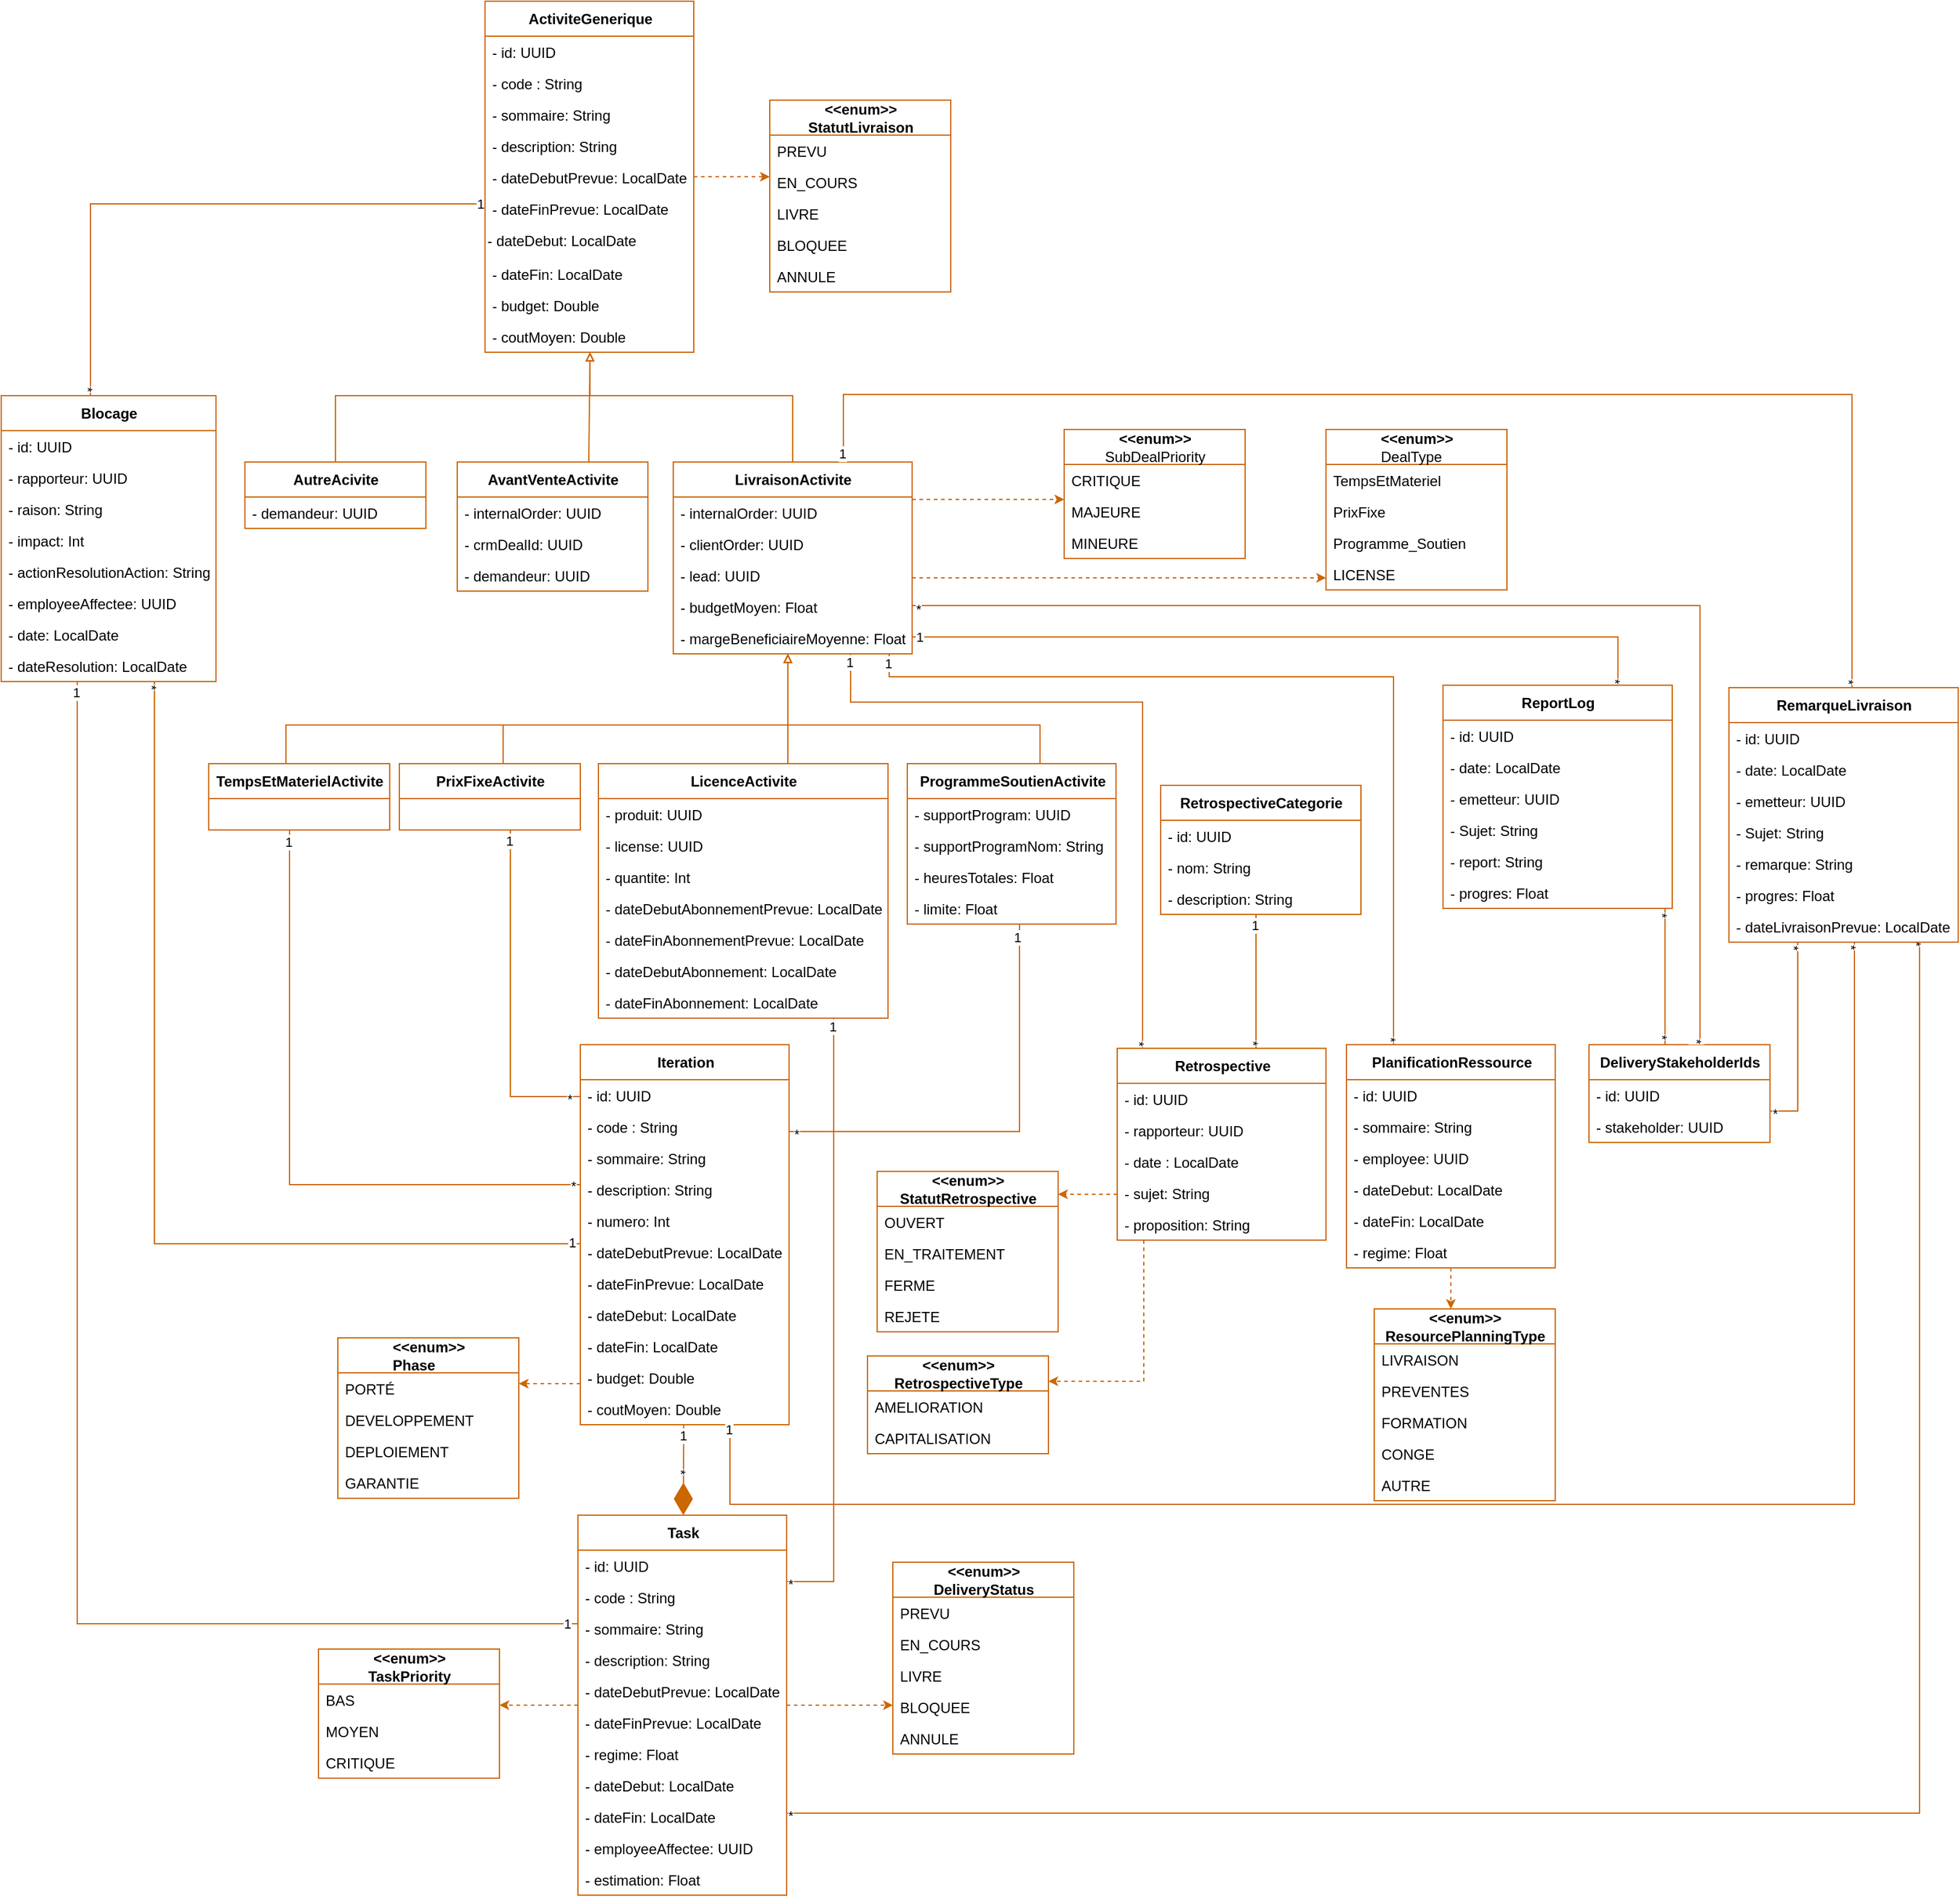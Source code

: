 <mxfile version="20.2.2" type="github">
  <diagram id="JnQ2pK3HgWxiNNboWXtN" name="Page-1">
    <mxGraphModel dx="2723" dy="1059" grid="0" gridSize="10" guides="1" tooltips="1" connect="1" arrows="1" fold="1" page="1" pageScale="1" pageWidth="827" pageHeight="1169" math="0" shadow="0">
      <root>
        <mxCell id="0" />
        <mxCell id="1" parent="0" />
        <mxCell id="UleaZShrQOYpo76QVXWy-228" style="edgeStyle=orthogonalEdgeStyle;rounded=0;orthogonalLoop=1;jettySize=auto;html=1;startArrow=none;startFill=0;endArrow=none;endFill=0;startSize=5;endSize=5;strokeColor=#CC6600;" edge="1" parent="1" source="UleaZShrQOYpo76QVXWy-231" target="UleaZShrQOYpo76QVXWy-440">
          <mxGeometry relative="1" as="geometry">
            <mxPoint x="-688" y="1078" as="targetPoint" />
            <Array as="points">
              <mxPoint x="-744" y="204" />
            </Array>
          </mxGeometry>
        </mxCell>
        <mxCell id="UleaZShrQOYpo76QVXWy-229" value="1" style="edgeLabel;html=1;align=center;verticalAlign=middle;resizable=0;points=[];" vertex="1" connectable="0" parent="UleaZShrQOYpo76QVXWy-228">
          <mxGeometry x="-0.981" relative="1" as="geometry">
            <mxPoint as="offset" />
          </mxGeometry>
        </mxCell>
        <mxCell id="UleaZShrQOYpo76QVXWy-230" value="*" style="edgeLabel;html=1;align=center;verticalAlign=middle;resizable=0;points=[];rotation=90;" vertex="1" connectable="0" parent="UleaZShrQOYpo76QVXWy-228">
          <mxGeometry x="0.987" y="-2" relative="1" as="geometry">
            <mxPoint y="-3" as="offset" />
          </mxGeometry>
        </mxCell>
        <mxCell id="UleaZShrQOYpo76QVXWy-231" value="&lt;b&gt;ActiviteGenerique&lt;/b&gt;" style="swimlane;fontStyle=0;align=center;verticalAlign=middle;childLayout=stackLayout;horizontal=1;startSize=29;horizontalStack=0;resizeParent=1;resizeParentMax=0;resizeLast=0;collapsible=0;marginBottom=0;html=1;fontSize=12;labelPosition=center;verticalLabelPosition=middle;container=0;strokeColor=#CC6600;swimlaneLine=1;rounded=0;shadow=0;glass=0;sketch=0;perimeterSpacing=0;" vertex="1" parent="1">
          <mxGeometry x="-417" y="36" width="173" height="291" as="geometry" />
        </mxCell>
        <mxCell id="UleaZShrQOYpo76QVXWy-232" value="- id: UUID" style="text;strokeColor=none;fillColor=none;align=left;verticalAlign=top;spacingLeft=4;spacingRight=4;overflow=hidden;rotatable=0;points=[[0,0.5],[1,0.5]];portConstraint=eastwest;container=0;fontStyle=0" vertex="1" parent="UleaZShrQOYpo76QVXWy-231">
          <mxGeometry y="29" width="173" height="26" as="geometry" />
        </mxCell>
        <mxCell id="UleaZShrQOYpo76QVXWy-233" value="- code : String" style="text;strokeColor=none;fillColor=none;align=left;verticalAlign=top;spacingLeft=4;spacingRight=4;overflow=hidden;rotatable=0;points=[[0,0.5],[1,0.5]];portConstraint=eastwest;container=0;fontStyle=0" vertex="1" parent="UleaZShrQOYpo76QVXWy-231">
          <mxGeometry y="55" width="173" height="26" as="geometry" />
        </mxCell>
        <mxCell id="UleaZShrQOYpo76QVXWy-234" value="- sommaire: String" style="text;strokeColor=none;fillColor=none;align=left;verticalAlign=top;spacingLeft=4;spacingRight=4;overflow=hidden;rotatable=0;points=[[0,0.5],[1,0.5]];portConstraint=eastwest;container=0;fontStyle=0" vertex="1" parent="UleaZShrQOYpo76QVXWy-231">
          <mxGeometry y="81" width="173" height="26" as="geometry" />
        </mxCell>
        <mxCell id="UleaZShrQOYpo76QVXWy-235" value="- description: String" style="text;strokeColor=none;fillColor=none;align=left;verticalAlign=top;spacingLeft=4;spacingRight=4;overflow=hidden;rotatable=0;points=[[0,0.5],[1,0.5]];portConstraint=eastwest;container=0;fontStyle=0" vertex="1" parent="UleaZShrQOYpo76QVXWy-231">
          <mxGeometry y="107" width="173" height="26" as="geometry" />
        </mxCell>
        <mxCell id="UleaZShrQOYpo76QVXWy-236" value="- dateDebutPrevue: LocalDate" style="text;strokeColor=none;fillColor=none;align=left;verticalAlign=top;spacingLeft=4;spacingRight=4;overflow=hidden;rotatable=0;points=[[0,0.5],[1,0.5]];portConstraint=eastwest;container=0;fontStyle=0" vertex="1" parent="UleaZShrQOYpo76QVXWy-231">
          <mxGeometry y="133" width="173" height="26" as="geometry" />
        </mxCell>
        <mxCell id="UleaZShrQOYpo76QVXWy-237" value="- dateFinPrevue: LocalDate" style="text;strokeColor=none;fillColor=none;align=left;verticalAlign=top;spacingLeft=4;spacingRight=4;overflow=hidden;rotatable=0;points=[[0,0.5],[1,0.5]];portConstraint=eastwest;container=0;fontStyle=0" vertex="1" parent="UleaZShrQOYpo76QVXWy-231">
          <mxGeometry y="159" width="173" height="26" as="geometry" />
        </mxCell>
        <mxCell id="UleaZShrQOYpo76QVXWy-238" value="&lt;span style=&quot;&quot;&gt;- dateDebut: LocalDate&lt;/span&gt;" style="text;whiteSpace=wrap;html=1;" vertex="1" parent="UleaZShrQOYpo76QVXWy-231">
          <mxGeometry y="185" width="173" height="28" as="geometry" />
        </mxCell>
        <mxCell id="UleaZShrQOYpo76QVXWy-239" value="- dateFin: LocalDate" style="text;strokeColor=none;fillColor=none;align=left;verticalAlign=top;spacingLeft=4;spacingRight=4;overflow=hidden;rotatable=0;points=[[0,0.5],[1,0.5]];portConstraint=eastwest;container=0;fontStyle=0" vertex="1" parent="UleaZShrQOYpo76QVXWy-231">
          <mxGeometry y="213" width="173" height="26" as="geometry" />
        </mxCell>
        <mxCell id="UleaZShrQOYpo76QVXWy-240" value="- budget: Double" style="text;strokeColor=none;fillColor=none;align=left;verticalAlign=top;spacingLeft=4;spacingRight=4;overflow=hidden;rotatable=0;points=[[0,0.5],[1,0.5]];portConstraint=eastwest;container=0;fontStyle=0" vertex="1" parent="UleaZShrQOYpo76QVXWy-231">
          <mxGeometry y="239" width="173" height="26" as="geometry" />
        </mxCell>
        <mxCell id="UleaZShrQOYpo76QVXWy-241" value="- coutMoyen: Double" style="text;strokeColor=none;fillColor=none;align=left;verticalAlign=top;spacingLeft=4;spacingRight=4;overflow=hidden;rotatable=0;points=[[0,0.5],[1,0.5]];portConstraint=eastwest;container=0;fontStyle=0" vertex="1" parent="UleaZShrQOYpo76QVXWy-231">
          <mxGeometry y="265" width="173" height="26" as="geometry" />
        </mxCell>
        <mxCell id="UleaZShrQOYpo76QVXWy-242" value="&lt;b&gt;&amp;lt;&amp;lt;enum&amp;gt;&amp;gt;&lt;/b&gt;&lt;br&gt;&lt;div style=&quot;text-align: left&quot;&gt;&lt;b&gt;StatutLivraison&lt;/b&gt;&lt;br&gt;&lt;/div&gt;" style="swimlane;fontStyle=0;align=center;verticalAlign=middle;childLayout=stackLayout;horizontal=1;startSize=29;horizontalStack=0;resizeParent=1;resizeParentMax=0;resizeLast=0;collapsible=0;marginBottom=0;html=1;fontSize=12;labelPosition=center;verticalLabelPosition=middle;container=0;swimlaneLine=1;rounded=0;sketch=0;glass=0;strokeColor=#CC6600;" vertex="1" parent="1">
          <mxGeometry x="-181" y="118" width="150" height="159" as="geometry" />
        </mxCell>
        <mxCell id="UleaZShrQOYpo76QVXWy-243" value="PREVU" style="text;strokeColor=none;fillColor=none;align=left;verticalAlign=top;spacingLeft=4;spacingRight=4;overflow=hidden;rotatable=0;points=[[0,0.5],[1,0.5]];portConstraint=eastwest;container=0;fontStyle=0" vertex="1" parent="UleaZShrQOYpo76QVXWy-242">
          <mxGeometry y="29" width="150" height="26" as="geometry" />
        </mxCell>
        <mxCell id="UleaZShrQOYpo76QVXWy-244" value="EN_COURS" style="text;strokeColor=none;fillColor=none;align=left;verticalAlign=top;spacingLeft=4;spacingRight=4;overflow=hidden;rotatable=0;points=[[0,0.5],[1,0.5]];portConstraint=eastwest;container=0;fontStyle=0" vertex="1" parent="UleaZShrQOYpo76QVXWy-242">
          <mxGeometry y="55" width="150" height="26" as="geometry" />
        </mxCell>
        <mxCell id="UleaZShrQOYpo76QVXWy-245" value="LIVRE" style="text;strokeColor=none;fillColor=none;align=left;verticalAlign=top;spacingLeft=4;spacingRight=4;overflow=hidden;rotatable=0;points=[[0,0.5],[1,0.5]];portConstraint=eastwest;container=0;fontStyle=0" vertex="1" parent="UleaZShrQOYpo76QVXWy-242">
          <mxGeometry y="81" width="150" height="26" as="geometry" />
        </mxCell>
        <mxCell id="UleaZShrQOYpo76QVXWy-246" value="BLOQUEE" style="text;strokeColor=none;fillColor=none;align=left;verticalAlign=top;spacingLeft=4;spacingRight=4;overflow=hidden;rotatable=0;points=[[0,0.5],[1,0.5]];portConstraint=eastwest;container=0;fontStyle=0" vertex="1" parent="UleaZShrQOYpo76QVXWy-242">
          <mxGeometry y="107" width="150" height="26" as="geometry" />
        </mxCell>
        <mxCell id="UleaZShrQOYpo76QVXWy-247" value="ANNULE" style="text;strokeColor=none;fillColor=none;align=left;verticalAlign=top;spacingLeft=4;spacingRight=4;overflow=hidden;rotatable=0;points=[[0,0.5],[1,0.5]];portConstraint=eastwest;container=0;fontStyle=0" vertex="1" parent="UleaZShrQOYpo76QVXWy-242">
          <mxGeometry y="133" width="150" height="26" as="geometry" />
        </mxCell>
        <mxCell id="UleaZShrQOYpo76QVXWy-248" style="edgeStyle=orthogonalEdgeStyle;rounded=0;orthogonalLoop=1;jettySize=auto;html=1;endSize=5;startSize=5;dashed=1;strokeColor=#CC6600;" edge="1" parent="1" source="UleaZShrQOYpo76QVXWy-231" target="UleaZShrQOYpo76QVXWy-242">
          <mxGeometry relative="1" as="geometry">
            <Array as="points">
              <mxPoint x="-110" y="123" />
              <mxPoint x="-110" y="123" />
            </Array>
          </mxGeometry>
        </mxCell>
        <mxCell id="UleaZShrQOYpo76QVXWy-249" value="&lt;b&gt;&amp;lt;&amp;lt;enum&amp;gt;&amp;gt;&lt;/b&gt;&lt;br&gt;&lt;div style=&quot;text-align: left&quot;&gt;&lt;b&gt;Phase&lt;/b&gt;&lt;br&gt;&lt;/div&gt;" style="swimlane;fontStyle=0;align=center;verticalAlign=middle;childLayout=stackLayout;horizontal=1;startSize=29;horizontalStack=0;resizeParent=1;resizeParentMax=0;resizeLast=0;collapsible=0;marginBottom=0;html=1;fontSize=12;labelPosition=center;verticalLabelPosition=middle;container=0;swimlaneLine=1;rounded=0;sketch=0;glass=0;strokeColor=#CC6600;" vertex="1" parent="1">
          <mxGeometry x="-539" y="1144" width="150" height="133" as="geometry" />
        </mxCell>
        <mxCell id="UleaZShrQOYpo76QVXWy-250" value="PORTÉ" style="text;strokeColor=none;fillColor=none;align=left;verticalAlign=top;spacingLeft=4;spacingRight=4;overflow=hidden;rotatable=0;points=[[0,0.5],[1,0.5]];portConstraint=eastwest;container=0;fontStyle=0" vertex="1" parent="UleaZShrQOYpo76QVXWy-249">
          <mxGeometry y="29" width="150" height="26" as="geometry" />
        </mxCell>
        <mxCell id="UleaZShrQOYpo76QVXWy-251" value="DEVELOPPEMENT" style="text;strokeColor=none;fillColor=none;align=left;verticalAlign=top;spacingLeft=4;spacingRight=4;overflow=hidden;rotatable=0;points=[[0,0.5],[1,0.5]];portConstraint=eastwest;container=0;fontStyle=0" vertex="1" parent="UleaZShrQOYpo76QVXWy-249">
          <mxGeometry y="55" width="150" height="26" as="geometry" />
        </mxCell>
        <mxCell id="UleaZShrQOYpo76QVXWy-252" value="DEPLOIEMENT" style="text;strokeColor=none;fillColor=none;align=left;verticalAlign=top;spacingLeft=4;spacingRight=4;overflow=hidden;rotatable=0;points=[[0,0.5],[1,0.5]];portConstraint=eastwest;container=0;fontStyle=0" vertex="1" parent="UleaZShrQOYpo76QVXWy-249">
          <mxGeometry y="81" width="150" height="26" as="geometry" />
        </mxCell>
        <mxCell id="UleaZShrQOYpo76QVXWy-253" value="GARANTIE" style="text;strokeColor=none;fillColor=none;align=left;verticalAlign=top;spacingLeft=4;spacingRight=4;overflow=hidden;rotatable=0;points=[[0,0.5],[1,0.5]];portConstraint=eastwest;container=0;fontStyle=0" vertex="1" parent="UleaZShrQOYpo76QVXWy-249">
          <mxGeometry y="107" width="150" height="26" as="geometry" />
        </mxCell>
        <mxCell id="UleaZShrQOYpo76QVXWy-254" style="edgeStyle=orthogonalEdgeStyle;rounded=0;orthogonalLoop=1;jettySize=auto;html=1;startSize=5;endSize=5;endArrow=block;endFill=0;strokeColor=#CC6600;" edge="1" parent="1" source="UleaZShrQOYpo76QVXWy-255" target="UleaZShrQOYpo76QVXWy-231">
          <mxGeometry relative="1" as="geometry">
            <Array as="points">
              <mxPoint x="-541" y="363" />
              <mxPoint x="-330" y="363" />
            </Array>
            <mxPoint x="-438.993" y="431" as="sourcePoint" />
            <mxPoint x="-242.0" y="327.0" as="targetPoint" />
          </mxGeometry>
        </mxCell>
        <mxCell id="UleaZShrQOYpo76QVXWy-255" value="&lt;b style=&quot;text-align: left;&quot;&gt;AutreAcivite&lt;/b&gt;" style="swimlane;fontStyle=0;align=center;verticalAlign=middle;childLayout=stackLayout;horizontal=1;startSize=29;horizontalStack=0;resizeParent=1;resizeParentMax=0;resizeLast=0;collapsible=0;marginBottom=0;html=1;fontSize=12;labelPosition=center;verticalLabelPosition=middle;container=0;swimlaneLine=1;rounded=0;sketch=0;glass=0;strokeColor=#CC6600;" vertex="1" parent="1">
          <mxGeometry x="-616" y="418" width="150" height="55" as="geometry" />
        </mxCell>
        <mxCell id="UleaZShrQOYpo76QVXWy-256" value="- demandeur: UUID" style="text;strokeColor=none;fillColor=none;align=left;verticalAlign=top;spacingLeft=4;spacingRight=4;overflow=hidden;rotatable=0;points=[[0,0.5],[1,0.5]];portConstraint=eastwest;container=0;fontStyle=0" vertex="1" parent="UleaZShrQOYpo76QVXWy-255">
          <mxGeometry y="29" width="150" height="26" as="geometry" />
        </mxCell>
        <mxCell id="UleaZShrQOYpo76QVXWy-257" style="edgeStyle=orthogonalEdgeStyle;rounded=0;orthogonalLoop=1;jettySize=auto;html=1;endArrow=block;endFill=0;startSize=5;endSize=5;strokeColor=#CC6600;" edge="1" parent="1" source="UleaZShrQOYpo76QVXWy-258" target="UleaZShrQOYpo76QVXWy-231">
          <mxGeometry relative="1" as="geometry">
            <Array as="points">
              <mxPoint x="-162" y="363" />
              <mxPoint x="-330" y="363" />
            </Array>
          </mxGeometry>
        </mxCell>
        <mxCell id="UleaZShrQOYpo76QVXWy-258" value="LivraisonActivite" style="swimlane;fontStyle=1;align=center;verticalAlign=middle;childLayout=stackLayout;horizontal=1;startSize=29;horizontalStack=0;resizeParent=1;resizeParentMax=0;resizeLast=0;collapsible=0;marginBottom=0;html=1;fontSize=12;labelPosition=center;verticalLabelPosition=middle;container=0;swimlaneLine=1;rounded=0;sketch=0;glass=0;strokeColor=#CC6600;" vertex="1" parent="1">
          <mxGeometry x="-261" y="418" width="198" height="159" as="geometry" />
        </mxCell>
        <mxCell id="UleaZShrQOYpo76QVXWy-259" value="- internalOrder: UUID" style="text;strokeColor=none;fillColor=none;align=left;verticalAlign=top;spacingLeft=4;spacingRight=4;overflow=hidden;rotatable=0;points=[[0,0.5],[1,0.5]];portConstraint=eastwest;container=0;fontStyle=0" vertex="1" parent="UleaZShrQOYpo76QVXWy-258">
          <mxGeometry y="29" width="198" height="26" as="geometry" />
        </mxCell>
        <mxCell id="UleaZShrQOYpo76QVXWy-260" value="- clientOrder: UUID" style="text;strokeColor=none;fillColor=none;align=left;verticalAlign=top;spacingLeft=4;spacingRight=4;overflow=hidden;rotatable=0;points=[[0,0.5],[1,0.5]];portConstraint=eastwest;container=0;fontStyle=0" vertex="1" parent="UleaZShrQOYpo76QVXWy-258">
          <mxGeometry y="55" width="198" height="26" as="geometry" />
        </mxCell>
        <mxCell id="UleaZShrQOYpo76QVXWy-261" value="- lead: UUID" style="text;strokeColor=none;fillColor=none;align=left;verticalAlign=top;spacingLeft=4;spacingRight=4;overflow=hidden;rotatable=0;points=[[0,0.5],[1,0.5]];portConstraint=eastwest;container=0;fontStyle=0" vertex="1" parent="UleaZShrQOYpo76QVXWy-258">
          <mxGeometry y="81" width="198" height="26" as="geometry" />
        </mxCell>
        <mxCell id="UleaZShrQOYpo76QVXWy-262" value="- budgetMoyen: Float" style="text;strokeColor=none;fillColor=none;align=left;verticalAlign=top;spacingLeft=4;spacingRight=4;overflow=hidden;rotatable=0;points=[[0,0.5],[1,0.5]];portConstraint=eastwest;container=0;fontStyle=0" vertex="1" parent="UleaZShrQOYpo76QVXWy-258">
          <mxGeometry y="107" width="198" height="26" as="geometry" />
        </mxCell>
        <mxCell id="UleaZShrQOYpo76QVXWy-263" value="- margeBeneficiaireMoyenne: Float" style="text;strokeColor=none;fillColor=none;align=left;verticalAlign=top;spacingLeft=4;spacingRight=4;overflow=hidden;rotatable=0;points=[[0,0.5],[1,0.5]];portConstraint=eastwest;container=0;fontStyle=0" vertex="1" parent="UleaZShrQOYpo76QVXWy-258">
          <mxGeometry y="133" width="198" height="26" as="geometry" />
        </mxCell>
        <mxCell id="UleaZShrQOYpo76QVXWy-264" style="rounded=0;orthogonalLoop=1;jettySize=auto;html=1;endArrow=block;endFill=0;startSize=5;endSize=5;strokeColor=#CC6600;" edge="1" parent="1">
          <mxGeometry relative="1" as="geometry">
            <mxPoint x="-331" y="418" as="sourcePoint" />
            <mxPoint x="-330" y="327" as="targetPoint" />
          </mxGeometry>
        </mxCell>
        <mxCell id="UleaZShrQOYpo76QVXWy-265" value="&lt;b&gt;AvantVente&lt;/b&gt;&lt;b&gt;Activite&lt;/b&gt;" style="swimlane;fontStyle=1;align=center;verticalAlign=middle;childLayout=stackLayout;horizontal=1;startSize=29;horizontalStack=0;resizeParent=1;resizeParentMax=0;resizeLast=0;collapsible=0;marginBottom=0;html=1;fontSize=12;labelPosition=center;verticalLabelPosition=middle;container=0;swimlaneLine=1;rounded=0;sketch=0;glass=0;strokeColor=#CC6600;" vertex="1" parent="1">
          <mxGeometry x="-440" y="418" width="158" height="107" as="geometry" />
        </mxCell>
        <mxCell id="UleaZShrQOYpo76QVXWy-266" value="- internalOrder: UUID" style="text;strokeColor=none;fillColor=none;align=left;verticalAlign=top;spacingLeft=4;spacingRight=4;overflow=hidden;rotatable=0;points=[[0,0.5],[1,0.5]];portConstraint=eastwest;container=0;fontStyle=0" vertex="1" parent="UleaZShrQOYpo76QVXWy-265">
          <mxGeometry y="29" width="158" height="26" as="geometry" />
        </mxCell>
        <mxCell id="UleaZShrQOYpo76QVXWy-267" value="- crmDealId: UUID" style="text;strokeColor=none;fillColor=none;align=left;verticalAlign=top;spacingLeft=4;spacingRight=4;overflow=hidden;rotatable=0;points=[[0,0.5],[1,0.5]];portConstraint=eastwest;container=0;fontStyle=0" vertex="1" parent="UleaZShrQOYpo76QVXWy-265">
          <mxGeometry y="55" width="158" height="26" as="geometry" />
        </mxCell>
        <mxCell id="UleaZShrQOYpo76QVXWy-268" value="- demandeur: UUID" style="text;strokeColor=none;fillColor=none;align=left;verticalAlign=top;spacingLeft=4;spacingRight=4;overflow=hidden;rotatable=0;points=[[0,0.5],[1,0.5]];portConstraint=eastwest;container=0;fontStyle=0" vertex="1" parent="UleaZShrQOYpo76QVXWy-265">
          <mxGeometry y="81" width="158" height="26" as="geometry" />
        </mxCell>
        <mxCell id="UleaZShrQOYpo76QVXWy-270" style="edgeStyle=orthogonalEdgeStyle;rounded=0;orthogonalLoop=1;jettySize=auto;html=1;endArrow=block;endFill=0;startSize=5;endSize=5;strokeColor=#CC6600;" edge="1" parent="1" source="UleaZShrQOYpo76QVXWy-274" target="UleaZShrQOYpo76QVXWy-258">
          <mxGeometry relative="1" as="geometry">
            <Array as="points">
              <mxPoint x="-402" y="636" />
              <mxPoint x="-166" y="636" />
            </Array>
            <mxPoint x="-402" y="668" as="sourcePoint" />
            <mxPoint x="-166" y="577.0" as="targetPoint" />
          </mxGeometry>
        </mxCell>
        <mxCell id="UleaZShrQOYpo76QVXWy-271" value="" style="edgeStyle=orthogonalEdgeStyle;rounded=0;orthogonalLoop=1;jettySize=auto;html=1;endArrow=none;endFill=0;startSize=5;endSize=5;strokeColor=#CC6600;" edge="1" parent="1" source="UleaZShrQOYpo76QVXWy-279" target="UleaZShrQOYpo76QVXWy-298">
          <mxGeometry relative="1" as="geometry">
            <mxPoint x="-680" y="790" as="targetPoint" />
            <Array as="points">
              <mxPoint x="-579" y="1017" />
            </Array>
          </mxGeometry>
        </mxCell>
        <mxCell id="UleaZShrQOYpo76QVXWy-272" value="1" style="edgeLabel;html=1;align=center;verticalAlign=middle;resizable=0;points=[];" vertex="1" connectable="0" parent="UleaZShrQOYpo76QVXWy-271">
          <mxGeometry x="-0.944" y="-1" relative="1" as="geometry">
            <mxPoint y="-5" as="offset" />
          </mxGeometry>
        </mxCell>
        <mxCell id="UleaZShrQOYpo76QVXWy-273" value="*" style="edgeLabel;html=1;align=center;verticalAlign=middle;resizable=0;points=[];" vertex="1" connectable="0" parent="UleaZShrQOYpo76QVXWy-271">
          <mxGeometry x="0.931" relative="1" as="geometry">
            <mxPoint x="12" y="1" as="offset" />
          </mxGeometry>
        </mxCell>
        <mxCell id="UleaZShrQOYpo76QVXWy-274" value="&lt;b&gt;PrixFixe&lt;/b&gt;&lt;b&gt;Activite&lt;/b&gt;" style="swimlane;fontStyle=1;align=center;verticalAlign=middle;childLayout=stackLayout;horizontal=1;startSize=29;horizontalStack=0;resizeParent=1;resizeParentMax=0;resizeLast=0;collapsible=0;marginBottom=0;html=1;fontSize=12;labelPosition=center;verticalLabelPosition=middle;container=0;swimlaneLine=1;rounded=0;sketch=0;glass=0;strokeColor=#CC6600;" vertex="1" parent="1">
          <mxGeometry x="-488" y="668" width="150" height="55" as="geometry" />
        </mxCell>
        <mxCell id="UleaZShrQOYpo76QVXWy-275" style="edgeStyle=orthogonalEdgeStyle;rounded=0;orthogonalLoop=1;jettySize=auto;html=1;endArrow=block;endFill=0;startSize=5;endSize=5;strokeColor=#CC6600;" edge="1" parent="1" source="UleaZShrQOYpo76QVXWy-279" target="UleaZShrQOYpo76QVXWy-258">
          <mxGeometry relative="1" as="geometry">
            <Array as="points">
              <mxPoint x="-582" y="636" />
              <mxPoint x="-166" y="636" />
            </Array>
            <mxPoint x="-582" y="668" as="sourcePoint" />
            <mxPoint x="-166" y="577.0" as="targetPoint" />
          </mxGeometry>
        </mxCell>
        <mxCell id="UleaZShrQOYpo76QVXWy-276" style="edgeStyle=orthogonalEdgeStyle;rounded=0;orthogonalLoop=1;jettySize=auto;html=1;endArrow=none;endFill=0;startSize=5;endSize=5;strokeColor=#CC6600;" edge="1" parent="1" source="UleaZShrQOYpo76QVXWy-274" target="UleaZShrQOYpo76QVXWy-298">
          <mxGeometry relative="1" as="geometry">
            <Array as="points">
              <mxPoint x="-396" y="944" />
            </Array>
          </mxGeometry>
        </mxCell>
        <mxCell id="UleaZShrQOYpo76QVXWy-277" value="*" style="edgeLabel;html=1;align=center;verticalAlign=middle;resizable=0;points=[];" vertex="1" connectable="0" parent="UleaZShrQOYpo76QVXWy-276">
          <mxGeometry x="0.927" y="-2" relative="1" as="geometry">
            <mxPoint x="1" as="offset" />
          </mxGeometry>
        </mxCell>
        <mxCell id="UleaZShrQOYpo76QVXWy-278" value="1" style="edgeLabel;html=1;align=center;verticalAlign=middle;resizable=0;points=[];" vertex="1" connectable="0" parent="UleaZShrQOYpo76QVXWy-276">
          <mxGeometry x="-0.924" y="1" relative="1" as="geometry">
            <mxPoint x="-2" y="-2" as="offset" />
          </mxGeometry>
        </mxCell>
        <mxCell id="UleaZShrQOYpo76QVXWy-279" value="&lt;b&gt;TempsEtMateriel&lt;/b&gt;&lt;b&gt;Activite&lt;/b&gt;" style="swimlane;fontStyle=1;align=center;verticalAlign=middle;childLayout=stackLayout;horizontal=1;startSize=29;horizontalStack=0;resizeParent=1;resizeParentMax=0;resizeLast=0;collapsible=0;marginBottom=0;html=1;fontSize=12;labelPosition=center;verticalLabelPosition=middle;container=0;swimlaneLine=1;rounded=0;sketch=0;glass=0;strokeColor=#CC6600;" vertex="1" parent="1">
          <mxGeometry x="-646" y="668" width="150" height="55" as="geometry" />
        </mxCell>
        <mxCell id="UleaZShrQOYpo76QVXWy-280" style="edgeStyle=orthogonalEdgeStyle;rounded=0;orthogonalLoop=1;jettySize=auto;html=1;endArrow=block;endFill=0;startSize=5;endSize=5;strokeColor=#CC6600;" edge="1" parent="1" source="UleaZShrQOYpo76QVXWy-281">
          <mxGeometry relative="1" as="geometry">
            <Array as="points">
              <mxPoint x="-166" y="646" />
              <mxPoint x="-166" y="646" />
            </Array>
            <mxPoint x="-166" y="665" as="sourcePoint" />
            <mxPoint x="-166" y="577.0" as="targetPoint" />
          </mxGeometry>
        </mxCell>
        <mxCell id="UleaZShrQOYpo76QVXWy-281" value="Licence&lt;b&gt;Activite&lt;/b&gt;" style="swimlane;fontStyle=1;align=center;verticalAlign=middle;childLayout=stackLayout;horizontal=1;startSize=29;horizontalStack=0;resizeParent=1;resizeParentMax=0;resizeLast=0;collapsible=0;marginBottom=0;html=1;fontSize=12;labelPosition=center;verticalLabelPosition=middle;container=0;swimlaneLine=1;rounded=0;sketch=0;glass=0;strokeColor=#CC6600;" vertex="1" parent="1">
          <mxGeometry x="-323" y="668" width="240" height="211" as="geometry" />
        </mxCell>
        <mxCell id="UleaZShrQOYpo76QVXWy-282" value="- produit: UUID" style="text;strokeColor=none;fillColor=none;align=left;verticalAlign=top;spacingLeft=4;spacingRight=4;overflow=hidden;rotatable=0;points=[[0,0.5],[1,0.5]];portConstraint=eastwest;container=0;fontStyle=0" vertex="1" parent="UleaZShrQOYpo76QVXWy-281">
          <mxGeometry y="29" width="240" height="26" as="geometry" />
        </mxCell>
        <mxCell id="UleaZShrQOYpo76QVXWy-283" value="- license: UUID" style="text;strokeColor=none;fillColor=none;align=left;verticalAlign=top;spacingLeft=4;spacingRight=4;overflow=hidden;rotatable=0;points=[[0,0.5],[1,0.5]];portConstraint=eastwest;container=0;fontStyle=0" vertex="1" parent="UleaZShrQOYpo76QVXWy-281">
          <mxGeometry y="55" width="240" height="26" as="geometry" />
        </mxCell>
        <mxCell id="UleaZShrQOYpo76QVXWy-284" value="- quantite: Int" style="text;strokeColor=none;fillColor=none;align=left;verticalAlign=top;spacingLeft=4;spacingRight=4;overflow=hidden;rotatable=0;points=[[0,0.5],[1,0.5]];portConstraint=eastwest;container=0;fontStyle=0" vertex="1" parent="UleaZShrQOYpo76QVXWy-281">
          <mxGeometry y="81" width="240" height="26" as="geometry" />
        </mxCell>
        <mxCell id="UleaZShrQOYpo76QVXWy-285" value="- dateDebutAbonnementPrevue: LocalDate" style="text;strokeColor=none;fillColor=none;align=left;verticalAlign=top;spacingLeft=4;spacingRight=4;overflow=hidden;rotatable=0;points=[[0,0.5],[1,0.5]];portConstraint=eastwest;container=0;fontStyle=0" vertex="1" parent="UleaZShrQOYpo76QVXWy-281">
          <mxGeometry y="107" width="240" height="26" as="geometry" />
        </mxCell>
        <mxCell id="UleaZShrQOYpo76QVXWy-286" value="- dateFinAbonnementPrevue: LocalDate" style="text;strokeColor=none;fillColor=none;align=left;verticalAlign=top;spacingLeft=4;spacingRight=4;overflow=hidden;rotatable=0;points=[[0,0.5],[1,0.5]];portConstraint=eastwest;container=0;fontStyle=0" vertex="1" parent="UleaZShrQOYpo76QVXWy-281">
          <mxGeometry y="133" width="240" height="26" as="geometry" />
        </mxCell>
        <mxCell id="UleaZShrQOYpo76QVXWy-287" value="- dateDebutAbonnement: LocalDate" style="text;strokeColor=none;fillColor=none;align=left;verticalAlign=top;spacingLeft=4;spacingRight=4;overflow=hidden;rotatable=0;points=[[0,0.5],[1,0.5]];portConstraint=eastwest;container=0;fontStyle=0" vertex="1" parent="UleaZShrQOYpo76QVXWy-281">
          <mxGeometry y="159" width="240" height="26" as="geometry" />
        </mxCell>
        <mxCell id="UleaZShrQOYpo76QVXWy-288" value="- dateFinAbonnement: LocalDate" style="text;strokeColor=none;fillColor=none;align=left;verticalAlign=top;spacingLeft=4;spacingRight=4;overflow=hidden;rotatable=0;points=[[0,0.5],[1,0.5]];portConstraint=eastwest;container=0;fontStyle=0" vertex="1" parent="UleaZShrQOYpo76QVXWy-281">
          <mxGeometry y="185" width="240" height="26" as="geometry" />
        </mxCell>
        <mxCell id="UleaZShrQOYpo76QVXWy-289" style="edgeStyle=orthogonalEdgeStyle;rounded=0;orthogonalLoop=1;jettySize=auto;html=1;endArrow=block;endFill=0;startSize=5;endSize=5;strokeColor=#CC6600;" edge="1" parent="1" source="UleaZShrQOYpo76QVXWy-293" target="UleaZShrQOYpo76QVXWy-258">
          <mxGeometry relative="1" as="geometry">
            <Array as="points">
              <mxPoint x="43" y="636" />
              <mxPoint x="-166" y="636" />
            </Array>
            <mxPoint x="43" y="667" as="sourcePoint" />
            <mxPoint x="-165.992" y="577" as="targetPoint" />
          </mxGeometry>
        </mxCell>
        <mxCell id="UleaZShrQOYpo76QVXWy-290" style="edgeStyle=orthogonalEdgeStyle;rounded=0;orthogonalLoop=1;jettySize=auto;html=1;endArrow=none;endFill=0;startSize=5;endSize=5;strokeColor=#CC6600;" edge="1" parent="1" source="UleaZShrQOYpo76QVXWy-293" target="UleaZShrQOYpo76QVXWy-298">
          <mxGeometry relative="1" as="geometry">
            <Array as="points">
              <mxPoint x="26" y="973" />
            </Array>
          </mxGeometry>
        </mxCell>
        <mxCell id="UleaZShrQOYpo76QVXWy-291" value="1" style="edgeLabel;html=1;align=center;verticalAlign=middle;resizable=0;points=[];" vertex="1" connectable="0" parent="UleaZShrQOYpo76QVXWy-290">
          <mxGeometry x="-0.972" y="2" relative="1" as="geometry">
            <mxPoint x="-4" y="6" as="offset" />
          </mxGeometry>
        </mxCell>
        <mxCell id="UleaZShrQOYpo76QVXWy-292" value="*" style="edgeLabel;html=1;align=center;verticalAlign=middle;resizable=0;points=[];" vertex="1" connectable="0" parent="UleaZShrQOYpo76QVXWy-290">
          <mxGeometry x="0.986" y="-1" relative="1" as="geometry">
            <mxPoint x="3" y="3" as="offset" />
          </mxGeometry>
        </mxCell>
        <mxCell id="UleaZShrQOYpo76QVXWy-293" value="&lt;b&gt;ProgrammeSoutien&lt;/b&gt;&lt;b&gt;Activite&lt;/b&gt;" style="swimlane;fontStyle=1;align=center;verticalAlign=middle;childLayout=stackLayout;horizontal=1;startSize=29;horizontalStack=0;resizeParent=1;resizeParentMax=0;resizeLast=0;collapsible=0;marginBottom=0;html=1;fontSize=12;labelPosition=center;verticalLabelPosition=middle;container=0;swimlaneLine=1;rounded=0;sketch=0;glass=0;strokeColor=#CC6600;" vertex="1" parent="1">
          <mxGeometry x="-67" y="668" width="173" height="133" as="geometry" />
        </mxCell>
        <mxCell id="UleaZShrQOYpo76QVXWy-294" value="- supportProgram: UUID" style="text;strokeColor=none;fillColor=none;align=left;verticalAlign=top;spacingLeft=4;spacingRight=4;overflow=hidden;rotatable=0;points=[[0,0.5],[1,0.5]];portConstraint=eastwest;container=0;fontStyle=0" vertex="1" parent="UleaZShrQOYpo76QVXWy-293">
          <mxGeometry y="29" width="173" height="26" as="geometry" />
        </mxCell>
        <mxCell id="UleaZShrQOYpo76QVXWy-295" value="- supportProgramNom: String" style="text;strokeColor=none;fillColor=none;align=left;verticalAlign=top;spacingLeft=4;spacingRight=4;overflow=hidden;rotatable=0;points=[[0,0.5],[1,0.5]];portConstraint=eastwest;container=0;fontStyle=0" vertex="1" parent="UleaZShrQOYpo76QVXWy-293">
          <mxGeometry y="55" width="173" height="26" as="geometry" />
        </mxCell>
        <mxCell id="UleaZShrQOYpo76QVXWy-296" value="- heuresTotales: Float" style="text;strokeColor=none;fillColor=none;align=left;verticalAlign=top;spacingLeft=4;spacingRight=4;overflow=hidden;rotatable=0;points=[[0,0.5],[1,0.5]];portConstraint=eastwest;container=0;fontStyle=0" vertex="1" parent="UleaZShrQOYpo76QVXWy-293">
          <mxGeometry y="81" width="173" height="26" as="geometry" />
        </mxCell>
        <mxCell id="UleaZShrQOYpo76QVXWy-297" value="- limite: Float" style="text;strokeColor=none;fillColor=none;align=left;verticalAlign=top;spacingLeft=4;spacingRight=4;overflow=hidden;rotatable=0;points=[[0,0.5],[1,0.5]];portConstraint=eastwest;container=0;fontStyle=0" vertex="1" parent="UleaZShrQOYpo76QVXWy-293">
          <mxGeometry y="107" width="173" height="26" as="geometry" />
        </mxCell>
        <mxCell id="UleaZShrQOYpo76QVXWy-298" value="&lt;b&gt;Iteration&lt;/b&gt;" style="swimlane;fontStyle=0;align=center;verticalAlign=middle;childLayout=stackLayout;horizontal=1;startSize=29;horizontalStack=0;resizeParent=1;resizeParentMax=0;resizeLast=0;collapsible=0;marginBottom=0;html=1;fontSize=12;labelPosition=center;verticalLabelPosition=middle;container=0;strokeColor=#CC6600;swimlaneLine=1;rounded=0;shadow=0;glass=0;sketch=0;perimeterSpacing=0;" vertex="1" parent="1">
          <mxGeometry x="-338" y="901" width="173" height="315" as="geometry" />
        </mxCell>
        <mxCell id="UleaZShrQOYpo76QVXWy-299" value="- id: UUID" style="text;strokeColor=none;fillColor=none;align=left;verticalAlign=top;spacingLeft=4;spacingRight=4;overflow=hidden;rotatable=0;points=[[0,0.5],[1,0.5]];portConstraint=eastwest;container=0;fontStyle=0" vertex="1" parent="UleaZShrQOYpo76QVXWy-298">
          <mxGeometry y="29" width="173" height="26" as="geometry" />
        </mxCell>
        <mxCell id="UleaZShrQOYpo76QVXWy-300" value="- code : String" style="text;strokeColor=none;fillColor=none;align=left;verticalAlign=top;spacingLeft=4;spacingRight=4;overflow=hidden;rotatable=0;points=[[0,0.5],[1,0.5]];portConstraint=eastwest;container=0;fontStyle=0" vertex="1" parent="UleaZShrQOYpo76QVXWy-298">
          <mxGeometry y="55" width="173" height="26" as="geometry" />
        </mxCell>
        <mxCell id="UleaZShrQOYpo76QVXWy-301" value="- sommaire: String" style="text;strokeColor=none;fillColor=none;align=left;verticalAlign=top;spacingLeft=4;spacingRight=4;overflow=hidden;rotatable=0;points=[[0,0.5],[1,0.5]];portConstraint=eastwest;container=0;fontStyle=0" vertex="1" parent="UleaZShrQOYpo76QVXWy-298">
          <mxGeometry y="81" width="173" height="26" as="geometry" />
        </mxCell>
        <mxCell id="UleaZShrQOYpo76QVXWy-302" value="- description: String" style="text;strokeColor=none;fillColor=none;align=left;verticalAlign=top;spacingLeft=4;spacingRight=4;overflow=hidden;rotatable=0;points=[[0,0.5],[1,0.5]];portConstraint=eastwest;container=0;fontStyle=0" vertex="1" parent="UleaZShrQOYpo76QVXWy-298">
          <mxGeometry y="107" width="173" height="26" as="geometry" />
        </mxCell>
        <mxCell id="UleaZShrQOYpo76QVXWy-303" value="- numero: Int" style="text;strokeColor=none;fillColor=none;align=left;verticalAlign=top;spacingLeft=4;spacingRight=4;overflow=hidden;rotatable=0;points=[[0,0.5],[1,0.5]];portConstraint=eastwest;container=0;fontStyle=0" vertex="1" parent="UleaZShrQOYpo76QVXWy-298">
          <mxGeometry y="133" width="173" height="26" as="geometry" />
        </mxCell>
        <mxCell id="UleaZShrQOYpo76QVXWy-304" value="- dateDebutPrevue: LocalDate" style="text;strokeColor=none;fillColor=none;align=left;verticalAlign=top;spacingLeft=4;spacingRight=4;overflow=hidden;rotatable=0;points=[[0,0.5],[1,0.5]];portConstraint=eastwest;container=0;fontStyle=0" vertex="1" parent="UleaZShrQOYpo76QVXWy-298">
          <mxGeometry y="159" width="173" height="26" as="geometry" />
        </mxCell>
        <mxCell id="UleaZShrQOYpo76QVXWy-305" value="- dateFinPrevue: LocalDate" style="text;strokeColor=none;fillColor=none;align=left;verticalAlign=top;spacingLeft=4;spacingRight=4;overflow=hidden;rotatable=0;points=[[0,0.5],[1,0.5]];portConstraint=eastwest;container=0;fontStyle=0" vertex="1" parent="UleaZShrQOYpo76QVXWy-298">
          <mxGeometry y="185" width="173" height="26" as="geometry" />
        </mxCell>
        <mxCell id="UleaZShrQOYpo76QVXWy-306" value="- dateDebut: LocalDate" style="text;strokeColor=none;fillColor=none;align=left;verticalAlign=top;spacingLeft=4;spacingRight=4;overflow=hidden;rotatable=0;points=[[0,0.5],[1,0.5]];portConstraint=eastwest;container=0;fontStyle=0" vertex="1" parent="UleaZShrQOYpo76QVXWy-298">
          <mxGeometry y="211" width="173" height="26" as="geometry" />
        </mxCell>
        <mxCell id="UleaZShrQOYpo76QVXWy-307" value="- dateFin: LocalDate" style="text;strokeColor=none;fillColor=none;align=left;verticalAlign=top;spacingLeft=4;spacingRight=4;overflow=hidden;rotatable=0;points=[[0,0.5],[1,0.5]];portConstraint=eastwest;container=0;fontStyle=0" vertex="1" parent="UleaZShrQOYpo76QVXWy-298">
          <mxGeometry y="237" width="173" height="26" as="geometry" />
        </mxCell>
        <mxCell id="UleaZShrQOYpo76QVXWy-308" value="- budget: Double" style="text;strokeColor=none;fillColor=none;align=left;verticalAlign=top;spacingLeft=4;spacingRight=4;overflow=hidden;rotatable=0;points=[[0,0.5],[1,0.5]];portConstraint=eastwest;container=0;fontStyle=0" vertex="1" parent="UleaZShrQOYpo76QVXWy-298">
          <mxGeometry y="263" width="173" height="26" as="geometry" />
        </mxCell>
        <mxCell id="UleaZShrQOYpo76QVXWy-309" value="- coutMoyen: Double" style="text;strokeColor=none;fillColor=none;align=left;verticalAlign=top;spacingLeft=4;spacingRight=4;overflow=hidden;rotatable=0;points=[[0,0.5],[1,0.5]];portConstraint=eastwest;container=0;fontStyle=0" vertex="1" parent="UleaZShrQOYpo76QVXWy-298">
          <mxGeometry y="289" width="173" height="26" as="geometry" />
        </mxCell>
        <mxCell id="UleaZShrQOYpo76QVXWy-312" style="edgeStyle=orthogonalEdgeStyle;rounded=0;orthogonalLoop=1;jettySize=auto;html=1;dashed=1;endArrow=classic;endFill=1;startSize=5;endSize=5;strokeColor=#CC6600;" edge="1" parent="1" source="UleaZShrQOYpo76QVXWy-319" target="UleaZShrQOYpo76QVXWy-330">
          <mxGeometry relative="1" as="geometry">
            <Array as="points">
              <mxPoint x="71" y="1025" />
              <mxPoint x="71" y="1025" />
            </Array>
          </mxGeometry>
        </mxCell>
        <mxCell id="UleaZShrQOYpo76QVXWy-313" style="edgeStyle=orthogonalEdgeStyle;rounded=0;orthogonalLoop=1;jettySize=auto;html=1;endArrow=none;endFill=0;startSize=5;endSize=5;strokeColor=#CC6600;" edge="1" parent="1" source="UleaZShrQOYpo76QVXWy-319" target="UleaZShrQOYpo76QVXWy-258">
          <mxGeometry relative="1" as="geometry">
            <Array as="points">
              <mxPoint x="128" y="617" />
              <mxPoint x="-114" y="617" />
            </Array>
            <mxPoint x="239.0" y="909" as="sourcePoint" />
            <mxPoint x="-196" y="573" as="targetPoint" />
          </mxGeometry>
        </mxCell>
        <mxCell id="UleaZShrQOYpo76QVXWy-314" value="*" style="edgeLabel;html=1;align=center;verticalAlign=middle;resizable=0;points=[];rotation=90;" vertex="1" connectable="0" parent="UleaZShrQOYpo76QVXWy-313">
          <mxGeometry x="-0.96" y="1" relative="1" as="geometry">
            <mxPoint x="-1" y="7" as="offset" />
          </mxGeometry>
        </mxCell>
        <mxCell id="UleaZShrQOYpo76QVXWy-315" value="1" style="edgeLabel;html=1;align=center;verticalAlign=middle;resizable=0;points=[];" vertex="1" connectable="0" parent="UleaZShrQOYpo76QVXWy-313">
          <mxGeometry x="0.913" y="-1" relative="1" as="geometry">
            <mxPoint x="-2" y="-18" as="offset" />
          </mxGeometry>
        </mxCell>
        <mxCell id="UleaZShrQOYpo76QVXWy-316" style="edgeStyle=orthogonalEdgeStyle;rounded=0;orthogonalLoop=1;jettySize=auto;html=1;endArrow=none;endFill=0;startSize=5;endSize=5;strokeColor=#CC6600;" edge="1" parent="1" source="UleaZShrQOYpo76QVXWy-319" target="UleaZShrQOYpo76QVXWy-431">
          <mxGeometry relative="1" as="geometry">
            <Array as="points">
              <mxPoint x="222" y="839" />
              <mxPoint x="222" y="839" />
            </Array>
          </mxGeometry>
        </mxCell>
        <mxCell id="UleaZShrQOYpo76QVXWy-317" value="*" style="edgeLabel;html=1;align=center;verticalAlign=middle;resizable=0;points=[];rotation=90;" vertex="1" connectable="0" parent="UleaZShrQOYpo76QVXWy-316">
          <mxGeometry x="-0.709" relative="1" as="geometry">
            <mxPoint x="-2" y="11" as="offset" />
          </mxGeometry>
        </mxCell>
        <mxCell id="UleaZShrQOYpo76QVXWy-318" value="1" style="edgeLabel;html=1;align=center;verticalAlign=middle;resizable=0;points=[];" vertex="1" connectable="0" parent="UleaZShrQOYpo76QVXWy-316">
          <mxGeometry x="0.747" y="1" relative="1" as="geometry">
            <mxPoint y="-5" as="offset" />
          </mxGeometry>
        </mxCell>
        <mxCell id="UleaZShrQOYpo76QVXWy-319" value="Retrospective" style="swimlane;fontStyle=1;align=center;verticalAlign=middle;childLayout=stackLayout;horizontal=1;startSize=29;horizontalStack=0;resizeParent=1;resizeParentMax=0;resizeLast=0;collapsible=0;marginBottom=0;html=1;fontSize=12;labelPosition=center;verticalLabelPosition=middle;container=0;swimlaneLine=1;rounded=0;sketch=0;glass=0;strokeColor=#CC6600;" vertex="1" parent="1">
          <mxGeometry x="107" y="904" width="173" height="159" as="geometry" />
        </mxCell>
        <mxCell id="UleaZShrQOYpo76QVXWy-320" value="- id: UUID" style="text;strokeColor=none;fillColor=none;align=left;verticalAlign=top;spacingLeft=4;spacingRight=4;overflow=hidden;rotatable=0;points=[[0,0.5],[1,0.5]];portConstraint=eastwest;container=0;fontStyle=0" vertex="1" parent="UleaZShrQOYpo76QVXWy-319">
          <mxGeometry y="29" width="173" height="26" as="geometry" />
        </mxCell>
        <mxCell id="UleaZShrQOYpo76QVXWy-321" value="- rapporteur: UUID" style="text;strokeColor=none;fillColor=none;align=left;verticalAlign=top;spacingLeft=4;spacingRight=4;overflow=hidden;rotatable=0;points=[[0,0.5],[1,0.5]];portConstraint=eastwest;container=0;fontStyle=0" vertex="1" parent="UleaZShrQOYpo76QVXWy-319">
          <mxGeometry y="55" width="173" height="26" as="geometry" />
        </mxCell>
        <mxCell id="UleaZShrQOYpo76QVXWy-322" value="- date : LocalDate" style="text;strokeColor=none;fillColor=none;align=left;verticalAlign=top;spacingLeft=4;spacingRight=4;overflow=hidden;rotatable=0;points=[[0,0.5],[1,0.5]];portConstraint=eastwest;container=0;fontStyle=0" vertex="1" parent="UleaZShrQOYpo76QVXWy-319">
          <mxGeometry y="81" width="173" height="26" as="geometry" />
        </mxCell>
        <mxCell id="UleaZShrQOYpo76QVXWy-323" value="- sujet: String" style="text;strokeColor=none;fillColor=none;align=left;verticalAlign=top;spacingLeft=4;spacingRight=4;overflow=hidden;rotatable=0;points=[[0,0.5],[1,0.5]];portConstraint=eastwest;container=0;fontStyle=0" vertex="1" parent="UleaZShrQOYpo76QVXWy-319">
          <mxGeometry y="107" width="173" height="26" as="geometry" />
        </mxCell>
        <mxCell id="UleaZShrQOYpo76QVXWy-324" value="- proposition: String" style="text;strokeColor=none;fillColor=none;align=left;verticalAlign=top;spacingLeft=4;spacingRight=4;overflow=hidden;rotatable=0;points=[[0,0.5],[1,0.5]];portConstraint=eastwest;container=0;fontStyle=0" vertex="1" parent="UleaZShrQOYpo76QVXWy-319">
          <mxGeometry y="133" width="173" height="26" as="geometry" />
        </mxCell>
        <mxCell id="UleaZShrQOYpo76QVXWy-326" value="&lt;b&gt;&amp;lt;&amp;lt;enum&amp;gt;&amp;gt;&lt;/b&gt;&lt;br&gt;&lt;div style=&quot;text-align: left&quot;&gt;&lt;b&gt;RetrospectiveType&lt;/b&gt;&lt;br&gt;&lt;/div&gt;" style="swimlane;fontStyle=0;align=center;verticalAlign=middle;childLayout=stackLayout;horizontal=1;startSize=29;horizontalStack=0;resizeParent=1;resizeParentMax=0;resizeLast=0;collapsible=0;marginBottom=0;html=1;fontSize=12;labelPosition=center;verticalLabelPosition=middle;container=0;swimlaneLine=1;rounded=0;sketch=0;glass=0;strokeColor=#CC6600;" vertex="1" parent="1">
          <mxGeometry x="-100" y="1159" width="150" height="81" as="geometry" />
        </mxCell>
        <mxCell id="UleaZShrQOYpo76QVXWy-327" value="AMELIORATION" style="text;strokeColor=none;fillColor=none;align=left;verticalAlign=top;spacingLeft=4;spacingRight=4;overflow=hidden;rotatable=0;points=[[0,0.5],[1,0.5]];portConstraint=eastwest;container=0;fontStyle=0" vertex="1" parent="UleaZShrQOYpo76QVXWy-326">
          <mxGeometry y="29" width="150" height="26" as="geometry" />
        </mxCell>
        <mxCell id="UleaZShrQOYpo76QVXWy-328" value="CAPITALISATION" style="text;strokeColor=none;fillColor=none;align=left;verticalAlign=top;spacingLeft=4;spacingRight=4;overflow=hidden;rotatable=0;points=[[0,0.5],[1,0.5]];portConstraint=eastwest;container=0;fontStyle=0" vertex="1" parent="UleaZShrQOYpo76QVXWy-326">
          <mxGeometry y="55" width="150" height="26" as="geometry" />
        </mxCell>
        <mxCell id="UleaZShrQOYpo76QVXWy-329" style="edgeStyle=orthogonalEdgeStyle;rounded=0;orthogonalLoop=1;jettySize=auto;html=1;endArrow=classic;endFill=1;startSize=5;endSize=5;dashed=1;strokeColor=#CC6600;" edge="1" parent="1" source="UleaZShrQOYpo76QVXWy-319" target="UleaZShrQOYpo76QVXWy-326">
          <mxGeometry relative="1" as="geometry">
            <Array as="points">
              <mxPoint x="129" y="1180" />
            </Array>
          </mxGeometry>
        </mxCell>
        <mxCell id="UleaZShrQOYpo76QVXWy-330" value="&lt;b&gt;&amp;lt;&amp;lt;enum&amp;gt;&amp;gt;&lt;/b&gt;&lt;br&gt;&lt;b style=&quot;text-align: left;&quot;&gt;Statut&lt;/b&gt;&lt;b style=&quot;text-align: left; background-color: initial;&quot;&gt;Retrospective&lt;/b&gt;&lt;b style=&quot;text-align: left;&quot;&gt;&lt;br&gt;&lt;/b&gt;" style="swimlane;fontStyle=0;align=center;verticalAlign=middle;childLayout=stackLayout;horizontal=1;startSize=29;horizontalStack=0;resizeParent=1;resizeParentMax=0;resizeLast=0;collapsible=0;marginBottom=0;html=1;fontSize=12;labelPosition=center;verticalLabelPosition=middle;container=0;swimlaneLine=1;rounded=0;sketch=0;glass=0;strokeColor=#CC6600;" vertex="1" parent="1">
          <mxGeometry x="-92" y="1006" width="150" height="133" as="geometry" />
        </mxCell>
        <mxCell id="UleaZShrQOYpo76QVXWy-331" value="OUVERT" style="text;strokeColor=none;fillColor=none;align=left;verticalAlign=top;spacingLeft=4;spacingRight=4;overflow=hidden;rotatable=0;points=[[0,0.5],[1,0.5]];portConstraint=eastwest;container=0;fontStyle=0" vertex="1" parent="UleaZShrQOYpo76QVXWy-330">
          <mxGeometry y="29" width="150" height="26" as="geometry" />
        </mxCell>
        <mxCell id="UleaZShrQOYpo76QVXWy-332" value="EN_TRAITEMENT" style="text;strokeColor=none;fillColor=none;align=left;verticalAlign=top;spacingLeft=4;spacingRight=4;overflow=hidden;rotatable=0;points=[[0,0.5],[1,0.5]];portConstraint=eastwest;container=0;fontStyle=0" vertex="1" parent="UleaZShrQOYpo76QVXWy-330">
          <mxGeometry y="55" width="150" height="26" as="geometry" />
        </mxCell>
        <mxCell id="UleaZShrQOYpo76QVXWy-333" value="FERME" style="text;strokeColor=none;fillColor=none;align=left;verticalAlign=top;spacingLeft=4;spacingRight=4;overflow=hidden;rotatable=0;points=[[0,0.5],[1,0.5]];portConstraint=eastwest;container=0;fontStyle=0" vertex="1" parent="UleaZShrQOYpo76QVXWy-330">
          <mxGeometry y="81" width="150" height="26" as="geometry" />
        </mxCell>
        <mxCell id="UleaZShrQOYpo76QVXWy-334" value="REJETE" style="text;strokeColor=none;fillColor=none;align=left;verticalAlign=top;spacingLeft=4;spacingRight=4;overflow=hidden;rotatable=0;points=[[0,0.5],[1,0.5]];portConstraint=eastwest;container=0;fontStyle=0" vertex="1" parent="UleaZShrQOYpo76QVXWy-330">
          <mxGeometry y="107" width="150" height="26" as="geometry" />
        </mxCell>
        <mxCell id="UleaZShrQOYpo76QVXWy-335" style="edgeStyle=orthogonalEdgeStyle;rounded=0;orthogonalLoop=1;jettySize=auto;html=1;endArrow=none;endFill=0;startSize=5;endSize=5;strokeColor=#CC6600;" edge="1" parent="1" source="UleaZShrQOYpo76QVXWy-339" target="UleaZShrQOYpo76QVXWy-258">
          <mxGeometry relative="1" as="geometry">
            <Array as="points">
              <mxPoint x="336" y="596" />
              <mxPoint x="-82" y="596" />
            </Array>
            <mxPoint x="459.493" y="899" as="sourcePoint" />
            <mxPoint x="-184" y="567" as="targetPoint" />
          </mxGeometry>
        </mxCell>
        <mxCell id="UleaZShrQOYpo76QVXWy-336" value="*" style="edgeLabel;html=1;align=center;verticalAlign=middle;resizable=0;points=[];rotation=90;" vertex="1" connectable="0" parent="UleaZShrQOYpo76QVXWy-335">
          <mxGeometry x="-0.981" y="1" relative="1" as="geometry">
            <mxPoint x="-1" y="2" as="offset" />
          </mxGeometry>
        </mxCell>
        <mxCell id="UleaZShrQOYpo76QVXWy-337" value="1" style="edgeLabel;html=1;align=center;verticalAlign=middle;resizable=0;points=[];" vertex="1" connectable="0" parent="UleaZShrQOYpo76QVXWy-335">
          <mxGeometry x="0.979" y="1" relative="1" as="geometry">
            <mxPoint as="offset" />
          </mxGeometry>
        </mxCell>
        <mxCell id="UleaZShrQOYpo76QVXWy-338" style="edgeStyle=orthogonalEdgeStyle;rounded=0;orthogonalLoop=1;jettySize=auto;html=1;endArrow=classic;endFill=1;startSize=5;endSize=5;dashed=1;strokeColor=#CC6600;" edge="1" parent="1" source="UleaZShrQOYpo76QVXWy-339" target="UleaZShrQOYpo76QVXWy-347">
          <mxGeometry relative="1" as="geometry">
            <mxPoint x="469" y="1224" as="targetPoint" />
            <Array as="points">
              <mxPoint x="375" y="1166" />
            </Array>
          </mxGeometry>
        </mxCell>
        <mxCell id="UleaZShrQOYpo76QVXWy-339" value="PlanificationRessource" style="swimlane;fontStyle=1;align=center;verticalAlign=middle;childLayout=stackLayout;horizontal=1;startSize=29;horizontalStack=0;resizeParent=1;resizeParentMax=0;resizeLast=0;collapsible=0;marginBottom=0;html=1;fontSize=12;labelPosition=center;verticalLabelPosition=middle;container=0;swimlaneLine=1;rounded=0;sketch=0;glass=0;strokeColor=#CC6600;" vertex="1" parent="1">
          <mxGeometry x="297" y="901" width="173" height="185" as="geometry" />
        </mxCell>
        <mxCell id="UleaZShrQOYpo76QVXWy-340" value="- id: UUID" style="text;strokeColor=none;fillColor=none;align=left;verticalAlign=top;spacingLeft=4;spacingRight=4;overflow=hidden;rotatable=0;points=[[0,0.5],[1,0.5]];portConstraint=eastwest;container=0;fontStyle=0" vertex="1" parent="UleaZShrQOYpo76QVXWy-339">
          <mxGeometry y="29" width="173" height="26" as="geometry" />
        </mxCell>
        <mxCell id="UleaZShrQOYpo76QVXWy-341" value="- sommaire: String" style="text;strokeColor=none;fillColor=none;align=left;verticalAlign=top;spacingLeft=4;spacingRight=4;overflow=hidden;rotatable=0;points=[[0,0.5],[1,0.5]];portConstraint=eastwest;container=0;fontStyle=0" vertex="1" parent="UleaZShrQOYpo76QVXWy-339">
          <mxGeometry y="55" width="173" height="26" as="geometry" />
        </mxCell>
        <mxCell id="UleaZShrQOYpo76QVXWy-342" value="- employee: UUID" style="text;strokeColor=none;fillColor=none;align=left;verticalAlign=top;spacingLeft=4;spacingRight=4;overflow=hidden;rotatable=0;points=[[0,0.5],[1,0.5]];portConstraint=eastwest;container=0;fontStyle=0" vertex="1" parent="UleaZShrQOYpo76QVXWy-339">
          <mxGeometry y="81" width="173" height="26" as="geometry" />
        </mxCell>
        <mxCell id="UleaZShrQOYpo76QVXWy-343" value="- dateDebut: LocalDate" style="text;strokeColor=none;fillColor=none;align=left;verticalAlign=top;spacingLeft=4;spacingRight=4;overflow=hidden;rotatable=0;points=[[0,0.5],[1,0.5]];portConstraint=eastwest;container=0;fontStyle=0" vertex="1" parent="UleaZShrQOYpo76QVXWy-339">
          <mxGeometry y="107" width="173" height="26" as="geometry" />
        </mxCell>
        <mxCell id="UleaZShrQOYpo76QVXWy-344" value="- dateFin: LocalDate" style="text;strokeColor=none;fillColor=none;align=left;verticalAlign=top;spacingLeft=4;spacingRight=4;overflow=hidden;rotatable=0;points=[[0,0.5],[1,0.5]];portConstraint=eastwest;container=0;fontStyle=0" vertex="1" parent="UleaZShrQOYpo76QVXWy-339">
          <mxGeometry y="133" width="173" height="26" as="geometry" />
        </mxCell>
        <mxCell id="UleaZShrQOYpo76QVXWy-345" value="- regime: Float" style="text;strokeColor=none;fillColor=none;align=left;verticalAlign=top;spacingLeft=4;spacingRight=4;overflow=hidden;rotatable=0;points=[[0,0.5],[1,0.5]];portConstraint=eastwest;container=0;fontStyle=0" vertex="1" parent="UleaZShrQOYpo76QVXWy-339">
          <mxGeometry y="159" width="173" height="26" as="geometry" />
        </mxCell>
        <mxCell id="UleaZShrQOYpo76QVXWy-347" value="&lt;b&gt;&amp;lt;&amp;lt;enum&amp;gt;&amp;gt;&lt;/b&gt;&lt;br&gt;&lt;div style=&quot;text-align: left&quot;&gt;&lt;b&gt;ResourcePlanningType&lt;/b&gt;&lt;br&gt;&lt;/div&gt;" style="swimlane;fontStyle=0;align=center;verticalAlign=middle;childLayout=stackLayout;horizontal=1;startSize=29;horizontalStack=0;resizeParent=1;resizeParentMax=0;resizeLast=0;collapsible=0;marginBottom=0;html=1;fontSize=12;labelPosition=center;verticalLabelPosition=middle;container=0;swimlaneLine=1;rounded=0;sketch=0;glass=0;strokeColor=#CC6600;" vertex="1" parent="1">
          <mxGeometry x="320" y="1120" width="150" height="159" as="geometry" />
        </mxCell>
        <mxCell id="UleaZShrQOYpo76QVXWy-348" value="LIVRAISON" style="text;strokeColor=none;fillColor=none;align=left;verticalAlign=top;spacingLeft=4;spacingRight=4;overflow=hidden;rotatable=0;points=[[0,0.5],[1,0.5]];portConstraint=eastwest;container=0;fontStyle=0" vertex="1" parent="UleaZShrQOYpo76QVXWy-347">
          <mxGeometry y="29" width="150" height="26" as="geometry" />
        </mxCell>
        <mxCell id="UleaZShrQOYpo76QVXWy-349" value="PREVENTES" style="text;strokeColor=none;fillColor=none;align=left;verticalAlign=top;spacingLeft=4;spacingRight=4;overflow=hidden;rotatable=0;points=[[0,0.5],[1,0.5]];portConstraint=eastwest;container=0;fontStyle=0" vertex="1" parent="UleaZShrQOYpo76QVXWy-347">
          <mxGeometry y="55" width="150" height="26" as="geometry" />
        </mxCell>
        <mxCell id="UleaZShrQOYpo76QVXWy-350" value="FORMATION" style="text;strokeColor=none;fillColor=none;align=left;verticalAlign=top;spacingLeft=4;spacingRight=4;overflow=hidden;rotatable=0;points=[[0,0.5],[1,0.5]];portConstraint=eastwest;container=0;fontStyle=0" vertex="1" parent="UleaZShrQOYpo76QVXWy-347">
          <mxGeometry y="81" width="150" height="26" as="geometry" />
        </mxCell>
        <mxCell id="UleaZShrQOYpo76QVXWy-351" value="CONGE" style="text;strokeColor=none;fillColor=none;align=left;verticalAlign=top;spacingLeft=4;spacingRight=4;overflow=hidden;rotatable=0;points=[[0,0.5],[1,0.5]];portConstraint=eastwest;container=0;fontStyle=0" vertex="1" parent="UleaZShrQOYpo76QVXWy-347">
          <mxGeometry y="107" width="150" height="26" as="geometry" />
        </mxCell>
        <mxCell id="UleaZShrQOYpo76QVXWy-352" value="AUTRE" style="text;strokeColor=none;fillColor=none;align=left;verticalAlign=top;spacingLeft=4;spacingRight=4;overflow=hidden;rotatable=0;points=[[0,0.5],[1,0.5]];portConstraint=eastwest;container=0;fontStyle=0" vertex="1" parent="UleaZShrQOYpo76QVXWy-347">
          <mxGeometry y="133" width="150" height="26" as="geometry" />
        </mxCell>
        <mxCell id="UleaZShrQOYpo76QVXWy-353" style="edgeStyle=orthogonalEdgeStyle;rounded=0;orthogonalLoop=1;jettySize=auto;html=1;dashed=1;endArrow=classic;endFill=1;startSize=5;endSize=5;strokeColor=#CC6600;" edge="1" parent="1" source="UleaZShrQOYpo76QVXWy-298" target="UleaZShrQOYpo76QVXWy-249">
          <mxGeometry relative="1" as="geometry">
            <Array as="points">
              <mxPoint x="-356" y="1182" />
              <mxPoint x="-356" y="1182" />
            </Array>
          </mxGeometry>
        </mxCell>
        <mxCell id="UleaZShrQOYpo76QVXWy-354" value="&lt;b&gt;&amp;lt;&amp;lt;enum&amp;gt;&amp;gt;&lt;/b&gt;&lt;br&gt;&lt;div style=&quot;text-align: left&quot;&gt;DealType&lt;br&gt;&lt;/div&gt;" style="swimlane;fontStyle=0;align=center;verticalAlign=middle;childLayout=stackLayout;horizontal=1;startSize=29;horizontalStack=0;resizeParent=1;resizeParentMax=0;resizeLast=0;collapsible=0;marginBottom=0;html=1;fontSize=12;labelPosition=center;verticalLabelPosition=middle;container=0;swimlaneLine=1;rounded=0;sketch=0;glass=0;strokeColor=#CC6600;" vertex="1" parent="1">
          <mxGeometry x="280" y="391" width="150" height="133" as="geometry" />
        </mxCell>
        <mxCell id="UleaZShrQOYpo76QVXWy-355" value="TempsEtMateriel" style="text;strokeColor=none;fillColor=none;align=left;verticalAlign=top;spacingLeft=4;spacingRight=4;overflow=hidden;rotatable=0;points=[[0,0.5],[1,0.5]];portConstraint=eastwest;container=0;fontStyle=0" vertex="1" parent="UleaZShrQOYpo76QVXWy-354">
          <mxGeometry y="29" width="150" height="26" as="geometry" />
        </mxCell>
        <mxCell id="UleaZShrQOYpo76QVXWy-356" value="PrixFixe" style="text;strokeColor=none;fillColor=none;align=left;verticalAlign=top;spacingLeft=4;spacingRight=4;overflow=hidden;rotatable=0;points=[[0,0.5],[1,0.5]];portConstraint=eastwest;container=0;fontStyle=0" vertex="1" parent="UleaZShrQOYpo76QVXWy-354">
          <mxGeometry y="55" width="150" height="26" as="geometry" />
        </mxCell>
        <mxCell id="UleaZShrQOYpo76QVXWy-357" value="Programme_Soutien" style="text;strokeColor=none;fillColor=none;align=left;verticalAlign=top;spacingLeft=4;spacingRight=4;overflow=hidden;rotatable=0;points=[[0,0.5],[1,0.5]];portConstraint=eastwest;container=0;fontStyle=0" vertex="1" parent="UleaZShrQOYpo76QVXWy-354">
          <mxGeometry y="81" width="150" height="26" as="geometry" />
        </mxCell>
        <mxCell id="UleaZShrQOYpo76QVXWy-358" value="LICENSE" style="text;strokeColor=none;fillColor=none;align=left;verticalAlign=top;spacingLeft=4;spacingRight=4;overflow=hidden;rotatable=0;points=[[0,0.5],[1,0.5]];portConstraint=eastwest;container=0;fontStyle=0" vertex="1" parent="UleaZShrQOYpo76QVXWy-354">
          <mxGeometry y="107" width="150" height="26" as="geometry" />
        </mxCell>
        <mxCell id="UleaZShrQOYpo76QVXWy-359" style="edgeStyle=orthogonalEdgeStyle;rounded=0;orthogonalLoop=1;jettySize=auto;html=1;dashed=1;endArrow=classic;endFill=1;startSize=5;endSize=5;strokeColor=#CC6600;" edge="1" parent="1" source="UleaZShrQOYpo76QVXWy-258" target="UleaZShrQOYpo76QVXWy-354">
          <mxGeometry relative="1" as="geometry">
            <Array as="points">
              <mxPoint x="195" y="514" />
              <mxPoint x="195" y="514" />
            </Array>
          </mxGeometry>
        </mxCell>
        <mxCell id="UleaZShrQOYpo76QVXWy-360" style="edgeStyle=orthogonalEdgeStyle;rounded=0;orthogonalLoop=1;jettySize=auto;html=1;endArrow=none;endFill=0;startSize=5;endSize=5;strokeColor=#CC6600;" edge="1" parent="1" source="UleaZShrQOYpo76QVXWy-366" target="UleaZShrQOYpo76QVXWy-281">
          <mxGeometry relative="1" as="geometry">
            <Array as="points">
              <mxPoint x="-128" y="1346" />
            </Array>
          </mxGeometry>
        </mxCell>
        <mxCell id="UleaZShrQOYpo76QVXWy-361" value="*" style="edgeLabel;html=1;align=center;verticalAlign=middle;resizable=0;points=[];" vertex="1" connectable="0" parent="UleaZShrQOYpo76QVXWy-360">
          <mxGeometry x="-0.951" y="1" relative="1" as="geometry">
            <mxPoint x="-10" y="3" as="offset" />
          </mxGeometry>
        </mxCell>
        <mxCell id="UleaZShrQOYpo76QVXWy-362" value="1" style="edgeLabel;html=1;align=center;verticalAlign=middle;resizable=0;points=[];" vertex="1" connectable="0" parent="UleaZShrQOYpo76QVXWy-360">
          <mxGeometry x="0.973" relative="1" as="geometry">
            <mxPoint x="-1" as="offset" />
          </mxGeometry>
        </mxCell>
        <mxCell id="UleaZShrQOYpo76QVXWy-363" style="edgeStyle=orthogonalEdgeStyle;rounded=0;orthogonalLoop=1;jettySize=auto;html=1;startArrow=none;startFill=0;endArrow=none;endFill=0;startSize=5;endSize=5;strokeColor=#CC6600;" edge="1" parent="1" source="UleaZShrQOYpo76QVXWy-366" target="UleaZShrQOYpo76QVXWy-440">
          <mxGeometry relative="1" as="geometry">
            <Array as="points">
              <mxPoint x="-755" y="1381" />
            </Array>
          </mxGeometry>
        </mxCell>
        <mxCell id="UleaZShrQOYpo76QVXWy-364" value="1" style="edgeLabel;html=1;align=center;verticalAlign=middle;resizable=0;points=[];" vertex="1" connectable="0" parent="UleaZShrQOYpo76QVXWy-363">
          <mxGeometry x="-0.971" y="-2" relative="1" as="geometry">
            <mxPoint x="8" y="2" as="offset" />
          </mxGeometry>
        </mxCell>
        <mxCell id="UleaZShrQOYpo76QVXWy-365" value="1" style="edgeLabel;html=1;align=center;verticalAlign=middle;resizable=0;points=[];" vertex="1" connectable="0" parent="UleaZShrQOYpo76QVXWy-363">
          <mxGeometry x="0.971" relative="1" as="geometry">
            <mxPoint x="-1" y="-9" as="offset" />
          </mxGeometry>
        </mxCell>
        <mxCell id="UleaZShrQOYpo76QVXWy-366" value="&lt;b&gt;Task&lt;br&gt;&lt;/b&gt;" style="swimlane;fontStyle=0;align=center;verticalAlign=middle;childLayout=stackLayout;horizontal=1;startSize=29;horizontalStack=0;resizeParent=1;resizeParentMax=0;resizeLast=0;collapsible=0;marginBottom=0;html=1;fontSize=12;labelPosition=center;verticalLabelPosition=middle;container=0;strokeColor=#CC6600;swimlaneLine=1;rounded=0;shadow=0;glass=0;sketch=0;perimeterSpacing=0;" vertex="1" parent="1">
          <mxGeometry x="-340" y="1291" width="173" height="315" as="geometry" />
        </mxCell>
        <mxCell id="UleaZShrQOYpo76QVXWy-367" value="- id: UUID" style="text;strokeColor=none;fillColor=none;align=left;verticalAlign=top;spacingLeft=4;spacingRight=4;overflow=hidden;rotatable=0;points=[[0,0.5],[1,0.5]];portConstraint=eastwest;container=0;fontStyle=0" vertex="1" parent="UleaZShrQOYpo76QVXWy-366">
          <mxGeometry y="29" width="173" height="26" as="geometry" />
        </mxCell>
        <mxCell id="UleaZShrQOYpo76QVXWy-368" value="- code : String" style="text;strokeColor=none;fillColor=none;align=left;verticalAlign=top;spacingLeft=4;spacingRight=4;overflow=hidden;rotatable=0;points=[[0,0.5],[1,0.5]];portConstraint=eastwest;container=0;fontStyle=0" vertex="1" parent="UleaZShrQOYpo76QVXWy-366">
          <mxGeometry y="55" width="173" height="26" as="geometry" />
        </mxCell>
        <mxCell id="UleaZShrQOYpo76QVXWy-369" value="- sommaire: String" style="text;strokeColor=none;fillColor=none;align=left;verticalAlign=top;spacingLeft=4;spacingRight=4;overflow=hidden;rotatable=0;points=[[0,0.5],[1,0.5]];portConstraint=eastwest;container=0;fontStyle=0" vertex="1" parent="UleaZShrQOYpo76QVXWy-366">
          <mxGeometry y="81" width="173" height="26" as="geometry" />
        </mxCell>
        <mxCell id="UleaZShrQOYpo76QVXWy-370" value="- description: String" style="text;strokeColor=none;fillColor=none;align=left;verticalAlign=top;spacingLeft=4;spacingRight=4;overflow=hidden;rotatable=0;points=[[0,0.5],[1,0.5]];portConstraint=eastwest;container=0;fontStyle=0" vertex="1" parent="UleaZShrQOYpo76QVXWy-366">
          <mxGeometry y="107" width="173" height="26" as="geometry" />
        </mxCell>
        <mxCell id="UleaZShrQOYpo76QVXWy-457" value="- dateDebutPrevue: LocalDate" style="text;strokeColor=none;fillColor=none;align=left;verticalAlign=top;spacingLeft=4;spacingRight=4;overflow=hidden;rotatable=0;points=[[0,0.5],[1,0.5]];portConstraint=eastwest;container=0;fontStyle=0" vertex="1" parent="UleaZShrQOYpo76QVXWy-366">
          <mxGeometry y="133" width="173" height="26" as="geometry" />
        </mxCell>
        <mxCell id="UleaZShrQOYpo76QVXWy-371" value="- dateFinPrevue: LocalDate" style="text;strokeColor=none;fillColor=none;align=left;verticalAlign=top;spacingLeft=4;spacingRight=4;overflow=hidden;rotatable=0;points=[[0,0.5],[1,0.5]];portConstraint=eastwest;container=0;fontStyle=0" vertex="1" parent="UleaZShrQOYpo76QVXWy-366">
          <mxGeometry y="159" width="173" height="26" as="geometry" />
        </mxCell>
        <mxCell id="UleaZShrQOYpo76QVXWy-372" value="- regime: Float" style="text;strokeColor=none;fillColor=none;align=left;verticalAlign=top;spacingLeft=4;spacingRight=4;overflow=hidden;rotatable=0;points=[[0,0.5],[1,0.5]];portConstraint=eastwest;container=0;fontStyle=0" vertex="1" parent="UleaZShrQOYpo76QVXWy-366">
          <mxGeometry y="185" width="173" height="26" as="geometry" />
        </mxCell>
        <mxCell id="UleaZShrQOYpo76QVXWy-373" value="- dateDebut: LocalDate" style="text;strokeColor=none;fillColor=none;align=left;verticalAlign=top;spacingLeft=4;spacingRight=4;overflow=hidden;rotatable=0;points=[[0,0.5],[1,0.5]];portConstraint=eastwest;container=0;fontStyle=0" vertex="1" parent="UleaZShrQOYpo76QVXWy-366">
          <mxGeometry y="211" width="173" height="26" as="geometry" />
        </mxCell>
        <mxCell id="UleaZShrQOYpo76QVXWy-374" value="- dateFin: LocalDate" style="text;strokeColor=none;fillColor=none;align=left;verticalAlign=top;spacingLeft=4;spacingRight=4;overflow=hidden;rotatable=0;points=[[0,0.5],[1,0.5]];portConstraint=eastwest;container=0;fontStyle=0" vertex="1" parent="UleaZShrQOYpo76QVXWy-366">
          <mxGeometry y="237" width="173" height="26" as="geometry" />
        </mxCell>
        <mxCell id="UleaZShrQOYpo76QVXWy-375" value="- employeeAffectee: UUID" style="text;strokeColor=none;fillColor=none;align=left;verticalAlign=top;spacingLeft=4;spacingRight=4;overflow=hidden;rotatable=0;points=[[0,0.5],[1,0.5]];portConstraint=eastwest;container=0;fontStyle=0" vertex="1" parent="UleaZShrQOYpo76QVXWy-366">
          <mxGeometry y="263" width="173" height="26" as="geometry" />
        </mxCell>
        <mxCell id="UleaZShrQOYpo76QVXWy-376" value="- estimation: Float" style="text;strokeColor=none;fillColor=none;align=left;verticalAlign=top;spacingLeft=4;spacingRight=4;overflow=hidden;rotatable=0;points=[[0,0.5],[1,0.5]];portConstraint=eastwest;container=0;fontStyle=0" vertex="1" parent="UleaZShrQOYpo76QVXWy-366">
          <mxGeometry y="289" width="173" height="26" as="geometry" />
        </mxCell>
        <mxCell id="UleaZShrQOYpo76QVXWy-379" value="&lt;b&gt;&amp;lt;&amp;lt;enum&amp;gt;&amp;gt;&lt;/b&gt;&lt;br&gt;&lt;div style=&quot;text-align: left&quot;&gt;&lt;b&gt;TaskPriority&lt;/b&gt;&lt;br&gt;&lt;/div&gt;" style="swimlane;fontStyle=0;align=center;verticalAlign=middle;childLayout=stackLayout;horizontal=1;startSize=29;horizontalStack=0;resizeParent=1;resizeParentMax=0;resizeLast=0;collapsible=0;marginBottom=0;html=1;fontSize=12;labelPosition=center;verticalLabelPosition=middle;container=0;swimlaneLine=1;rounded=0;sketch=0;glass=0;strokeColor=#CC6600;" vertex="1" parent="1">
          <mxGeometry x="-555" y="1402" width="150" height="107" as="geometry" />
        </mxCell>
        <mxCell id="UleaZShrQOYpo76QVXWy-380" value="BAS" style="text;strokeColor=none;fillColor=none;align=left;verticalAlign=top;spacingLeft=4;spacingRight=4;overflow=hidden;rotatable=0;points=[[0,0.5],[1,0.5]];portConstraint=eastwest;container=0;fontStyle=0" vertex="1" parent="UleaZShrQOYpo76QVXWy-379">
          <mxGeometry y="29" width="150" height="26" as="geometry" />
        </mxCell>
        <mxCell id="UleaZShrQOYpo76QVXWy-381" value="MOYEN" style="text;strokeColor=none;fillColor=none;align=left;verticalAlign=top;spacingLeft=4;spacingRight=4;overflow=hidden;rotatable=0;points=[[0,0.5],[1,0.5]];portConstraint=eastwest;container=0;fontStyle=0" vertex="1" parent="UleaZShrQOYpo76QVXWy-379">
          <mxGeometry y="55" width="150" height="26" as="geometry" />
        </mxCell>
        <mxCell id="UleaZShrQOYpo76QVXWy-382" value="CRITIQUE" style="text;strokeColor=none;fillColor=none;align=left;verticalAlign=top;spacingLeft=4;spacingRight=4;overflow=hidden;rotatable=0;points=[[0,0.5],[1,0.5]];portConstraint=eastwest;container=0;fontStyle=0" vertex="1" parent="UleaZShrQOYpo76QVXWy-379">
          <mxGeometry y="81" width="150" height="26" as="geometry" />
        </mxCell>
        <mxCell id="UleaZShrQOYpo76QVXWy-383" value="&lt;b&gt;&amp;lt;&amp;lt;enum&amp;gt;&amp;gt;&lt;/b&gt;&lt;br&gt;&lt;div style=&quot;text-align: left&quot;&gt;&lt;b&gt;DeliveryStatus&lt;/b&gt;&lt;br&gt;&lt;/div&gt;" style="swimlane;fontStyle=0;align=center;verticalAlign=middle;childLayout=stackLayout;horizontal=1;startSize=29;horizontalStack=0;resizeParent=1;resizeParentMax=0;resizeLast=0;collapsible=0;marginBottom=0;html=1;fontSize=12;labelPosition=center;verticalLabelPosition=middle;container=0;swimlaneLine=1;rounded=0;sketch=0;glass=0;strokeColor=#CC6600;" vertex="1" parent="1">
          <mxGeometry x="-79" y="1330" width="150" height="159" as="geometry" />
        </mxCell>
        <mxCell id="UleaZShrQOYpo76QVXWy-384" value="PREVU" style="text;strokeColor=none;fillColor=none;align=left;verticalAlign=top;spacingLeft=4;spacingRight=4;overflow=hidden;rotatable=0;points=[[0,0.5],[1,0.5]];portConstraint=eastwest;container=0;fontStyle=0" vertex="1" parent="UleaZShrQOYpo76QVXWy-383">
          <mxGeometry y="29" width="150" height="26" as="geometry" />
        </mxCell>
        <mxCell id="UleaZShrQOYpo76QVXWy-385" value="EN_COURS" style="text;strokeColor=none;fillColor=none;align=left;verticalAlign=top;spacingLeft=4;spacingRight=4;overflow=hidden;rotatable=0;points=[[0,0.5],[1,0.5]];portConstraint=eastwest;container=0;fontStyle=0" vertex="1" parent="UleaZShrQOYpo76QVXWy-383">
          <mxGeometry y="55" width="150" height="26" as="geometry" />
        </mxCell>
        <mxCell id="UleaZShrQOYpo76QVXWy-386" value="LIVRE" style="text;strokeColor=none;fillColor=none;align=left;verticalAlign=top;spacingLeft=4;spacingRight=4;overflow=hidden;rotatable=0;points=[[0,0.5],[1,0.5]];portConstraint=eastwest;container=0;fontStyle=0" vertex="1" parent="UleaZShrQOYpo76QVXWy-383">
          <mxGeometry y="81" width="150" height="26" as="geometry" />
        </mxCell>
        <mxCell id="UleaZShrQOYpo76QVXWy-387" value="BLOQUEE" style="text;strokeColor=none;fillColor=none;align=left;verticalAlign=top;spacingLeft=4;spacingRight=4;overflow=hidden;rotatable=0;points=[[0,0.5],[1,0.5]];portConstraint=eastwest;container=0;fontStyle=0" vertex="1" parent="UleaZShrQOYpo76QVXWy-383">
          <mxGeometry y="107" width="150" height="26" as="geometry" />
        </mxCell>
        <mxCell id="UleaZShrQOYpo76QVXWy-388" value="ANNULE" style="text;strokeColor=none;fillColor=none;align=left;verticalAlign=top;spacingLeft=4;spacingRight=4;overflow=hidden;rotatable=0;points=[[0,0.5],[1,0.5]];portConstraint=eastwest;container=0;fontStyle=0" vertex="1" parent="UleaZShrQOYpo76QVXWy-383">
          <mxGeometry y="133" width="150" height="26" as="geometry" />
        </mxCell>
        <mxCell id="UleaZShrQOYpo76QVXWy-389" style="edgeStyle=orthogonalEdgeStyle;rounded=0;orthogonalLoop=1;jettySize=auto;html=1;endArrow=classic;endFill=1;startSize=5;endSize=5;dashed=1;strokeColor=#CC6600;" edge="1" parent="1" source="UleaZShrQOYpo76QVXWy-366" target="UleaZShrQOYpo76QVXWy-379">
          <mxGeometry relative="1" as="geometry">
            <Array as="points">
              <mxPoint x="-296" y="1492" />
              <mxPoint x="-296" y="1492" />
            </Array>
          </mxGeometry>
        </mxCell>
        <mxCell id="UleaZShrQOYpo76QVXWy-390" style="edgeStyle=orthogonalEdgeStyle;rounded=0;orthogonalLoop=1;jettySize=auto;html=1;endArrow=classic;endFill=1;startSize=5;endSize=5;dashed=1;strokeColor=#CC6600;" edge="1" parent="1" source="UleaZShrQOYpo76QVXWy-366" target="UleaZShrQOYpo76QVXWy-383">
          <mxGeometry relative="1" as="geometry">
            <Array as="points">
              <mxPoint x="-271" y="1444" />
              <mxPoint x="-271" y="1444" />
            </Array>
          </mxGeometry>
        </mxCell>
        <mxCell id="UleaZShrQOYpo76QVXWy-391" style="edgeStyle=orthogonalEdgeStyle;rounded=0;orthogonalLoop=1;jettySize=auto;html=1;endArrow=none;endFill=0;startSize=5;endSize=5;strokeColor=#CC6600;" edge="1" parent="1" source="UleaZShrQOYpo76QVXWy-394" target="UleaZShrQOYpo76QVXWy-258">
          <mxGeometry relative="1" as="geometry">
            <Array as="points">
              <mxPoint x="522" y="563" />
            </Array>
          </mxGeometry>
        </mxCell>
        <mxCell id="UleaZShrQOYpo76QVXWy-392" value="1" style="edgeLabel;html=1;align=center;verticalAlign=middle;resizable=0;points=[];" vertex="1" connectable="0" parent="UleaZShrQOYpo76QVXWy-391">
          <mxGeometry x="0.963" y="1" relative="1" as="geometry">
            <mxPoint x="-6" y="-1" as="offset" />
          </mxGeometry>
        </mxCell>
        <mxCell id="UleaZShrQOYpo76QVXWy-393" value="*" style="edgeLabel;html=1;align=center;verticalAlign=middle;resizable=0;points=[];rotation=90;" vertex="1" connectable="0" parent="UleaZShrQOYpo76QVXWy-391">
          <mxGeometry x="-0.988" relative="1" as="geometry">
            <mxPoint x="-2" as="offset" />
          </mxGeometry>
        </mxCell>
        <mxCell id="UleaZShrQOYpo76QVXWy-394" value="ReportLog" style="swimlane;fontStyle=1;align=center;verticalAlign=middle;childLayout=stackLayout;horizontal=1;startSize=29;horizontalStack=0;resizeParent=1;resizeParentMax=0;resizeLast=0;collapsible=0;marginBottom=0;html=1;fontSize=12;labelPosition=center;verticalLabelPosition=middle;container=0;swimlaneLine=1;rounded=0;sketch=0;glass=0;strokeColor=#CC6600;" vertex="1" parent="1">
          <mxGeometry x="377" y="603" width="190" height="185" as="geometry" />
        </mxCell>
        <mxCell id="UleaZShrQOYpo76QVXWy-395" value="- id: UUID" style="text;strokeColor=none;fillColor=none;align=left;verticalAlign=top;spacingLeft=4;spacingRight=4;overflow=hidden;rotatable=0;points=[[0,0.5],[1,0.5]];portConstraint=eastwest;container=0;fontStyle=0" vertex="1" parent="UleaZShrQOYpo76QVXWy-394">
          <mxGeometry y="29" width="190" height="26" as="geometry" />
        </mxCell>
        <mxCell id="UleaZShrQOYpo76QVXWy-396" value="- date: LocalDate" style="text;strokeColor=none;fillColor=none;align=left;verticalAlign=top;spacingLeft=4;spacingRight=4;overflow=hidden;rotatable=0;points=[[0,0.5],[1,0.5]];portConstraint=eastwest;container=0;fontStyle=0" vertex="1" parent="UleaZShrQOYpo76QVXWy-394">
          <mxGeometry y="55" width="190" height="26" as="geometry" />
        </mxCell>
        <mxCell id="UleaZShrQOYpo76QVXWy-397" value="- emetteur: UUID" style="text;strokeColor=none;fillColor=none;align=left;verticalAlign=top;spacingLeft=4;spacingRight=4;overflow=hidden;rotatable=0;points=[[0,0.5],[1,0.5]];portConstraint=eastwest;container=0;fontStyle=0" vertex="1" parent="UleaZShrQOYpo76QVXWy-394">
          <mxGeometry y="81" width="190" height="26" as="geometry" />
        </mxCell>
        <mxCell id="UleaZShrQOYpo76QVXWy-398" value="- Sujet: String" style="text;strokeColor=none;fillColor=none;align=left;verticalAlign=top;spacingLeft=4;spacingRight=4;overflow=hidden;rotatable=0;points=[[0,0.5],[1,0.5]];portConstraint=eastwest;container=0;fontStyle=0" vertex="1" parent="UleaZShrQOYpo76QVXWy-394">
          <mxGeometry y="107" width="190" height="26" as="geometry" />
        </mxCell>
        <mxCell id="UleaZShrQOYpo76QVXWy-399" value="- report: String" style="text;strokeColor=none;fillColor=none;align=left;verticalAlign=top;spacingLeft=4;spacingRight=4;overflow=hidden;rotatable=0;points=[[0,0.5],[1,0.5]];portConstraint=eastwest;container=0;fontStyle=0" vertex="1" parent="UleaZShrQOYpo76QVXWy-394">
          <mxGeometry y="133" width="190" height="26" as="geometry" />
        </mxCell>
        <mxCell id="UleaZShrQOYpo76QVXWy-400" value="- progres: Float" style="text;strokeColor=none;fillColor=none;align=left;verticalAlign=top;spacingLeft=4;spacingRight=4;overflow=hidden;rotatable=0;points=[[0,0.5],[1,0.5]];portConstraint=eastwest;container=0;fontStyle=0" vertex="1" parent="UleaZShrQOYpo76QVXWy-394">
          <mxGeometry y="159" width="190" height="26" as="geometry" />
        </mxCell>
        <mxCell id="UleaZShrQOYpo76QVXWy-402" style="edgeStyle=orthogonalEdgeStyle;rounded=0;orthogonalLoop=1;jettySize=auto;html=1;endArrow=none;endFill=0;startSize=5;endSize=5;strokeColor=#CC6600;" edge="1" parent="1" source="UleaZShrQOYpo76QVXWy-405" target="UleaZShrQOYpo76QVXWy-394">
          <mxGeometry relative="1" as="geometry">
            <Array as="points">
              <mxPoint x="561" y="838" />
              <mxPoint x="561" y="838" />
            </Array>
          </mxGeometry>
        </mxCell>
        <mxCell id="UleaZShrQOYpo76QVXWy-403" value="*" style="edgeLabel;html=1;align=center;verticalAlign=middle;resizable=0;points=[];rotation=90;" vertex="1" connectable="0" parent="UleaZShrQOYpo76QVXWy-402">
          <mxGeometry x="-0.826" relative="1" as="geometry">
            <mxPoint x="-2" y="3" as="offset" />
          </mxGeometry>
        </mxCell>
        <mxCell id="UleaZShrQOYpo76QVXWy-404" value="*" style="edgeLabel;html=1;align=center;verticalAlign=middle;resizable=0;points=[];rotation=90;" vertex="1" connectable="0" parent="UleaZShrQOYpo76QVXWy-402">
          <mxGeometry x="0.891" y="-1" relative="1" as="geometry">
            <mxPoint x="-3" y="-1" as="offset" />
          </mxGeometry>
        </mxCell>
        <mxCell id="UleaZShrQOYpo76QVXWy-405" value="&lt;b&gt;DeliveryStakeholderIds&lt;/b&gt;" style="swimlane;fontStyle=0;align=center;verticalAlign=middle;childLayout=stackLayout;horizontal=1;startSize=29;horizontalStack=0;resizeParent=1;resizeParentMax=0;resizeLast=0;collapsible=0;marginBottom=0;html=1;fontSize=12;labelPosition=center;verticalLabelPosition=middle;container=0;swimlaneLine=1;rounded=0;sketch=0;glass=0;strokeColor=#CC6600;" vertex="1" parent="1">
          <mxGeometry x="498" y="901" width="150" height="81" as="geometry" />
        </mxCell>
        <mxCell id="UleaZShrQOYpo76QVXWy-406" value="- id: UUID" style="text;strokeColor=none;fillColor=none;align=left;verticalAlign=top;spacingLeft=4;spacingRight=4;overflow=hidden;rotatable=0;points=[[0,0.5],[1,0.5]];portConstraint=eastwest;container=0;fontStyle=0" vertex="1" parent="UleaZShrQOYpo76QVXWy-405">
          <mxGeometry y="29" width="150" height="26" as="geometry" />
        </mxCell>
        <mxCell id="UleaZShrQOYpo76QVXWy-407" value="- stakeholder: UUID" style="text;strokeColor=none;fillColor=none;align=left;verticalAlign=top;spacingLeft=4;spacingRight=4;overflow=hidden;rotatable=0;points=[[0,0.5],[1,0.5]];portConstraint=eastwest;container=0;fontStyle=0" vertex="1" parent="UleaZShrQOYpo76QVXWy-405">
          <mxGeometry y="55" width="150" height="26" as="geometry" />
        </mxCell>
        <mxCell id="UleaZShrQOYpo76QVXWy-408" style="edgeStyle=orthogonalEdgeStyle;rounded=0;orthogonalLoop=1;jettySize=auto;html=1;endArrow=none;endFill=0;startSize=5;endSize=5;strokeColor=#CC6600;" edge="1" parent="1" source="UleaZShrQOYpo76QVXWy-258" target="UleaZShrQOYpo76QVXWy-405">
          <mxGeometry relative="1" as="geometry">
            <Array as="points">
              <mxPoint x="590" y="537" />
            </Array>
          </mxGeometry>
        </mxCell>
        <mxCell id="UleaZShrQOYpo76QVXWy-409" value="*" style="edgeLabel;html=1;align=center;verticalAlign=middle;resizable=0;points=[];rotation=90;" vertex="1" connectable="0" parent="UleaZShrQOYpo76QVXWy-408">
          <mxGeometry x="0.991" relative="1" as="geometry">
            <mxPoint x="-2" y="1" as="offset" />
          </mxGeometry>
        </mxCell>
        <mxCell id="UleaZShrQOYpo76QVXWy-410" value="*" style="edgeLabel;html=1;align=center;verticalAlign=middle;resizable=0;points=[];rotation=0;" vertex="1" connectable="0" parent="UleaZShrQOYpo76QVXWy-408">
          <mxGeometry x="-0.993" y="1" relative="1" as="geometry">
            <mxPoint x="1" y="4" as="offset" />
          </mxGeometry>
        </mxCell>
        <mxCell id="UleaZShrQOYpo76QVXWy-411" style="edgeStyle=orthogonalEdgeStyle;rounded=0;orthogonalLoop=1;jettySize=auto;html=1;endArrow=none;endFill=0;startSize=5;endSize=5;strokeColor=#CC6600;" edge="1" parent="1" source="UleaZShrQOYpo76QVXWy-420" target="UleaZShrQOYpo76QVXWy-366">
          <mxGeometry relative="1" as="geometry">
            <Array as="points">
              <mxPoint x="772" y="1538" />
            </Array>
          </mxGeometry>
        </mxCell>
        <mxCell id="UleaZShrQOYpo76QVXWy-412" value="*" style="edgeLabel;html=1;align=center;verticalAlign=middle;resizable=0;points=[];rotation=90;" vertex="1" connectable="0" parent="UleaZShrQOYpo76QVXWy-411">
          <mxGeometry x="-0.82" y="3" relative="1" as="geometry">
            <mxPoint x="-5" y="-149" as="offset" />
          </mxGeometry>
        </mxCell>
        <mxCell id="UleaZShrQOYpo76QVXWy-413" value="*" style="edgeLabel;html=1;align=center;verticalAlign=middle;resizable=0;points=[];" vertex="1" connectable="0" parent="UleaZShrQOYpo76QVXWy-411">
          <mxGeometry x="0.805" y="1" relative="1" as="geometry">
            <mxPoint x="-159" y="1" as="offset" />
          </mxGeometry>
        </mxCell>
        <mxCell id="UleaZShrQOYpo76QVXWy-414" style="edgeStyle=orthogonalEdgeStyle;rounded=0;orthogonalLoop=1;jettySize=auto;html=1;endArrow=none;endFill=0;startSize=5;endSize=5;strokeColor=#CC6600;" edge="1" parent="1" source="UleaZShrQOYpo76QVXWy-420" target="UleaZShrQOYpo76QVXWy-298">
          <mxGeometry relative="1" as="geometry">
            <Array as="points">
              <mxPoint x="718" y="1282" />
              <mxPoint x="-214" y="1282" />
            </Array>
          </mxGeometry>
        </mxCell>
        <mxCell id="UleaZShrQOYpo76QVXWy-415" value="*" style="edgeLabel;html=1;align=center;verticalAlign=middle;resizable=0;points=[];rotation=90;" vertex="1" connectable="0" parent="UleaZShrQOYpo76QVXWy-414">
          <mxGeometry x="-0.949" relative="1" as="geometry">
            <mxPoint x="-2" y="-34" as="offset" />
          </mxGeometry>
        </mxCell>
        <mxCell id="UleaZShrQOYpo76QVXWy-416" value="1" style="edgeLabel;html=1;align=center;verticalAlign=middle;resizable=0;points=[];" vertex="1" connectable="0" parent="UleaZShrQOYpo76QVXWy-414">
          <mxGeometry x="0.964" y="-1" relative="1" as="geometry">
            <mxPoint x="-2" y="-23" as="offset" />
          </mxGeometry>
        </mxCell>
        <mxCell id="UleaZShrQOYpo76QVXWy-417" style="edgeStyle=orthogonalEdgeStyle;rounded=0;orthogonalLoop=1;jettySize=auto;html=1;endArrow=none;endFill=0;startSize=5;endSize=5;strokeColor=#CC6600;" edge="1" parent="1" source="UleaZShrQOYpo76QVXWy-420" target="UleaZShrQOYpo76QVXWy-258">
          <mxGeometry relative="1" as="geometry">
            <Array as="points">
              <mxPoint x="716" y="362" />
              <mxPoint x="-120" y="362" />
            </Array>
          </mxGeometry>
        </mxCell>
        <mxCell id="UleaZShrQOYpo76QVXWy-418" value="1" style="edgeLabel;html=1;align=center;verticalAlign=middle;resizable=0;points=[];" vertex="1" connectable="0" parent="UleaZShrQOYpo76QVXWy-417">
          <mxGeometry x="0.997" relative="1" as="geometry">
            <mxPoint x="-1" y="-6" as="offset" />
          </mxGeometry>
        </mxCell>
        <mxCell id="UleaZShrQOYpo76QVXWy-419" value="*" style="edgeLabel;html=1;align=center;verticalAlign=middle;resizable=0;points=[];rotation=90;" vertex="1" connectable="0" parent="UleaZShrQOYpo76QVXWy-417">
          <mxGeometry x="-0.99" y="-1" relative="1" as="geometry">
            <mxPoint x="-3" as="offset" />
          </mxGeometry>
        </mxCell>
        <mxCell id="UleaZShrQOYpo76QVXWy-420" value="RemarqueLivraison" style="swimlane;fontStyle=1;align=center;verticalAlign=middle;childLayout=stackLayout;horizontal=1;startSize=29;horizontalStack=0;resizeParent=1;resizeParentMax=0;resizeLast=0;collapsible=0;marginBottom=0;html=1;fontSize=12;labelPosition=center;verticalLabelPosition=middle;container=0;swimlaneLine=1;rounded=0;sketch=0;glass=0;strokeColor=#CC6600;" vertex="1" parent="1">
          <mxGeometry x="614" y="605" width="190" height="211" as="geometry" />
        </mxCell>
        <mxCell id="UleaZShrQOYpo76QVXWy-421" value="- id: UUID" style="text;strokeColor=none;fillColor=none;align=left;verticalAlign=top;spacingLeft=4;spacingRight=4;overflow=hidden;rotatable=0;points=[[0,0.5],[1,0.5]];portConstraint=eastwest;container=0;fontStyle=0" vertex="1" parent="UleaZShrQOYpo76QVXWy-420">
          <mxGeometry y="29" width="190" height="26" as="geometry" />
        </mxCell>
        <mxCell id="UleaZShrQOYpo76QVXWy-422" value="- date: LocalDate" style="text;strokeColor=none;fillColor=none;align=left;verticalAlign=top;spacingLeft=4;spacingRight=4;overflow=hidden;rotatable=0;points=[[0,0.5],[1,0.5]];portConstraint=eastwest;container=0;fontStyle=0" vertex="1" parent="UleaZShrQOYpo76QVXWy-420">
          <mxGeometry y="55" width="190" height="26" as="geometry" />
        </mxCell>
        <mxCell id="UleaZShrQOYpo76QVXWy-423" value="- emetteur: UUID" style="text;strokeColor=none;fillColor=none;align=left;verticalAlign=top;spacingLeft=4;spacingRight=4;overflow=hidden;rotatable=0;points=[[0,0.5],[1,0.5]];portConstraint=eastwest;container=0;fontStyle=0" vertex="1" parent="UleaZShrQOYpo76QVXWy-420">
          <mxGeometry y="81" width="190" height="26" as="geometry" />
        </mxCell>
        <mxCell id="UleaZShrQOYpo76QVXWy-424" value="- Sujet: String" style="text;strokeColor=none;fillColor=none;align=left;verticalAlign=top;spacingLeft=4;spacingRight=4;overflow=hidden;rotatable=0;points=[[0,0.5],[1,0.5]];portConstraint=eastwest;container=0;fontStyle=0" vertex="1" parent="UleaZShrQOYpo76QVXWy-420">
          <mxGeometry y="107" width="190" height="26" as="geometry" />
        </mxCell>
        <mxCell id="UleaZShrQOYpo76QVXWy-425" value="- remarque: String" style="text;strokeColor=none;fillColor=none;align=left;verticalAlign=top;spacingLeft=4;spacingRight=4;overflow=hidden;rotatable=0;points=[[0,0.5],[1,0.5]];portConstraint=eastwest;container=0;fontStyle=0" vertex="1" parent="UleaZShrQOYpo76QVXWy-420">
          <mxGeometry y="133" width="190" height="26" as="geometry" />
        </mxCell>
        <mxCell id="UleaZShrQOYpo76QVXWy-426" value="- progres: Float" style="text;strokeColor=none;fillColor=none;align=left;verticalAlign=top;spacingLeft=4;spacingRight=4;overflow=hidden;rotatable=0;points=[[0,0.5],[1,0.5]];portConstraint=eastwest;container=0;fontStyle=0" vertex="1" parent="UleaZShrQOYpo76QVXWy-420">
          <mxGeometry y="159" width="190" height="26" as="geometry" />
        </mxCell>
        <mxCell id="UleaZShrQOYpo76QVXWy-427" value="- dateLivraisonPrevue: LocalDate" style="text;strokeColor=none;fillColor=none;align=left;verticalAlign=top;spacingLeft=4;spacingRight=4;overflow=hidden;rotatable=0;points=[[0,0.5],[1,0.5]];portConstraint=eastwest;container=0;fontStyle=0" vertex="1" parent="UleaZShrQOYpo76QVXWy-420">
          <mxGeometry y="185" width="190" height="26" as="geometry" />
        </mxCell>
        <mxCell id="UleaZShrQOYpo76QVXWy-428" style="edgeStyle=orthogonalEdgeStyle;rounded=0;orthogonalLoop=1;jettySize=auto;html=1;endArrow=none;endFill=0;startSize=5;endSize=5;strokeColor=#CC6600;" edge="1" parent="1" source="UleaZShrQOYpo76QVXWy-420" target="UleaZShrQOYpo76QVXWy-405">
          <mxGeometry relative="1" as="geometry">
            <Array as="points">
              <mxPoint x="671" y="956" />
            </Array>
          </mxGeometry>
        </mxCell>
        <mxCell id="UleaZShrQOYpo76QVXWy-429" value="*" style="edgeLabel;html=1;align=center;verticalAlign=middle;resizable=0;points=[];rotation=90;" vertex="1" connectable="0" parent="UleaZShrQOYpo76QVXWy-428">
          <mxGeometry x="-0.964" y="-1" relative="1" as="geometry">
            <mxPoint x="-2" y="1" as="offset" />
          </mxGeometry>
        </mxCell>
        <mxCell id="UleaZShrQOYpo76QVXWy-430" value="*" style="edgeLabel;html=1;align=center;verticalAlign=middle;resizable=0;points=[];rotation=0;" vertex="1" connectable="0" parent="UleaZShrQOYpo76QVXWy-428">
          <mxGeometry x="0.977" relative="1" as="geometry">
            <mxPoint x="2" y="2" as="offset" />
          </mxGeometry>
        </mxCell>
        <mxCell id="UleaZShrQOYpo76QVXWy-431" value="RetrospectiveCategorie" style="swimlane;fontStyle=1;align=center;verticalAlign=middle;childLayout=stackLayout;horizontal=1;startSize=29;horizontalStack=0;resizeParent=1;resizeParentMax=0;resizeLast=0;collapsible=0;marginBottom=0;html=1;fontSize=12;labelPosition=center;verticalLabelPosition=middle;container=0;swimlaneLine=1;rounded=0;sketch=0;glass=0;strokeColor=#CC6600;" vertex="1" parent="1">
          <mxGeometry x="143" y="686" width="166" height="107" as="geometry" />
        </mxCell>
        <mxCell id="UleaZShrQOYpo76QVXWy-432" value="- id: UUID" style="text;strokeColor=none;fillColor=none;align=left;verticalAlign=top;spacingLeft=4;spacingRight=4;overflow=hidden;rotatable=0;points=[[0,0.5],[1,0.5]];portConstraint=eastwest;container=0;fontStyle=0" vertex="1" parent="UleaZShrQOYpo76QVXWy-431">
          <mxGeometry y="29" width="166" height="26" as="geometry" />
        </mxCell>
        <mxCell id="UleaZShrQOYpo76QVXWy-433" value="- nom: String" style="text;strokeColor=none;fillColor=none;align=left;verticalAlign=top;spacingLeft=4;spacingRight=4;overflow=hidden;rotatable=0;points=[[0,0.5],[1,0.5]];portConstraint=eastwest;container=0;fontStyle=0" vertex="1" parent="UleaZShrQOYpo76QVXWy-431">
          <mxGeometry y="55" width="166" height="26" as="geometry" />
        </mxCell>
        <mxCell id="UleaZShrQOYpo76QVXWy-434" value="- description: String" style="text;strokeColor=none;fillColor=none;align=left;verticalAlign=top;spacingLeft=4;spacingRight=4;overflow=hidden;rotatable=0;points=[[0,0.5],[1,0.5]];portConstraint=eastwest;container=0;fontStyle=0" vertex="1" parent="UleaZShrQOYpo76QVXWy-431">
          <mxGeometry y="81" width="166" height="26" as="geometry" />
        </mxCell>
        <mxCell id="UleaZShrQOYpo76QVXWy-435" value="&lt;b&gt;&amp;lt;&amp;lt;enum&amp;gt;&amp;gt;&lt;/b&gt;&lt;br&gt;&lt;div style=&quot;text-align: left&quot;&gt;SubDealPriority&lt;br&gt;&lt;/div&gt;" style="swimlane;fontStyle=0;align=center;verticalAlign=middle;childLayout=stackLayout;horizontal=1;startSize=29;horizontalStack=0;resizeParent=1;resizeParentMax=0;resizeLast=0;collapsible=0;marginBottom=0;html=1;fontSize=12;labelPosition=center;verticalLabelPosition=middle;container=0;swimlaneLine=1;rounded=0;sketch=0;glass=0;strokeColor=#CC6600;" vertex="1" parent="1">
          <mxGeometry x="63" y="391" width="150" height="107" as="geometry" />
        </mxCell>
        <mxCell id="UleaZShrQOYpo76QVXWy-436" value="CRITIQUE" style="text;strokeColor=none;fillColor=none;align=left;verticalAlign=top;spacingLeft=4;spacingRight=4;overflow=hidden;rotatable=0;points=[[0,0.5],[1,0.5]];portConstraint=eastwest;container=0;fontStyle=0" vertex="1" parent="UleaZShrQOYpo76QVXWy-435">
          <mxGeometry y="29" width="150" height="26" as="geometry" />
        </mxCell>
        <mxCell id="UleaZShrQOYpo76QVXWy-437" value="MAJEURE" style="text;strokeColor=none;fillColor=none;align=left;verticalAlign=top;spacingLeft=4;spacingRight=4;overflow=hidden;rotatable=0;points=[[0,0.5],[1,0.5]];portConstraint=eastwest;container=0;fontStyle=0" vertex="1" parent="UleaZShrQOYpo76QVXWy-435">
          <mxGeometry y="55" width="150" height="26" as="geometry" />
        </mxCell>
        <mxCell id="UleaZShrQOYpo76QVXWy-438" value="MINEURE" style="text;strokeColor=none;fillColor=none;align=left;verticalAlign=top;spacingLeft=4;spacingRight=4;overflow=hidden;rotatable=0;points=[[0,0.5],[1,0.5]];portConstraint=eastwest;container=0;fontStyle=0" vertex="1" parent="UleaZShrQOYpo76QVXWy-435">
          <mxGeometry y="81" width="150" height="26" as="geometry" />
        </mxCell>
        <mxCell id="UleaZShrQOYpo76QVXWy-439" style="edgeStyle=orthogonalEdgeStyle;rounded=0;orthogonalLoop=1;jettySize=auto;html=1;endArrow=classic;endFill=1;startSize=5;endSize=5;dashed=1;strokeColor=#CC6600;" edge="1" parent="1" source="UleaZShrQOYpo76QVXWy-258" target="UleaZShrQOYpo76QVXWy-435">
          <mxGeometry relative="1" as="geometry">
            <Array as="points">
              <mxPoint x="40" y="449" />
              <mxPoint x="40" y="449" />
            </Array>
          </mxGeometry>
        </mxCell>
        <mxCell id="UleaZShrQOYpo76QVXWy-440" value="Blocage" style="swimlane;fontStyle=1;align=center;verticalAlign=middle;childLayout=stackLayout;horizontal=1;startSize=29;horizontalStack=0;resizeParent=1;resizeParentMax=0;resizeLast=0;collapsible=0;marginBottom=0;html=1;fontSize=12;labelPosition=center;verticalLabelPosition=middle;container=0;swimlaneLine=1;rounded=0;sketch=0;glass=0;strokeColor=#CC6600;" vertex="1" parent="1">
          <mxGeometry x="-818" y="363" width="178" height="237" as="geometry" />
        </mxCell>
        <mxCell id="UleaZShrQOYpo76QVXWy-441" value="- id: UUID" style="text;strokeColor=none;fillColor=none;align=left;verticalAlign=top;spacingLeft=4;spacingRight=4;overflow=hidden;rotatable=0;points=[[0,0.5],[1,0.5]];portConstraint=eastwest;container=0;fontStyle=0" vertex="1" parent="UleaZShrQOYpo76QVXWy-440">
          <mxGeometry y="29" width="178" height="26" as="geometry" />
        </mxCell>
        <mxCell id="UleaZShrQOYpo76QVXWy-442" value="- rapporteur: UUID" style="text;strokeColor=none;fillColor=none;align=left;verticalAlign=top;spacingLeft=4;spacingRight=4;overflow=hidden;rotatable=0;points=[[0,0.5],[1,0.5]];portConstraint=eastwest;container=0;fontStyle=0" vertex="1" parent="UleaZShrQOYpo76QVXWy-440">
          <mxGeometry y="55" width="178" height="26" as="geometry" />
        </mxCell>
        <mxCell id="UleaZShrQOYpo76QVXWy-443" value="- raison: String" style="text;strokeColor=none;fillColor=none;align=left;verticalAlign=top;spacingLeft=4;spacingRight=4;overflow=hidden;rotatable=0;points=[[0,0.5],[1,0.5]];portConstraint=eastwest;container=0;fontStyle=0" vertex="1" parent="UleaZShrQOYpo76QVXWy-440">
          <mxGeometry y="81" width="178" height="26" as="geometry" />
        </mxCell>
        <mxCell id="UleaZShrQOYpo76QVXWy-444" value="- impact: Int" style="text;strokeColor=none;fillColor=none;align=left;verticalAlign=top;spacingLeft=4;spacingRight=4;overflow=hidden;rotatable=0;points=[[0,0.5],[1,0.5]];portConstraint=eastwest;container=0;fontStyle=0" vertex="1" parent="UleaZShrQOYpo76QVXWy-440">
          <mxGeometry y="107" width="178" height="26" as="geometry" />
        </mxCell>
        <mxCell id="UleaZShrQOYpo76QVXWy-445" value="- actionResolutionAction: String" style="text;strokeColor=none;fillColor=none;align=left;verticalAlign=top;spacingLeft=4;spacingRight=4;overflow=hidden;rotatable=0;points=[[0,0.5],[1,0.5]];portConstraint=eastwest;container=0;fontStyle=0" vertex="1" parent="UleaZShrQOYpo76QVXWy-440">
          <mxGeometry y="133" width="178" height="26" as="geometry" />
        </mxCell>
        <mxCell id="UleaZShrQOYpo76QVXWy-446" value="- employeeAffectee: UUID" style="text;strokeColor=none;fillColor=none;align=left;verticalAlign=top;spacingLeft=4;spacingRight=4;overflow=hidden;rotatable=0;points=[[0,0.5],[1,0.5]];portConstraint=eastwest;container=0;fontStyle=0" vertex="1" parent="UleaZShrQOYpo76QVXWy-440">
          <mxGeometry y="159" width="178" height="26" as="geometry" />
        </mxCell>
        <mxCell id="UleaZShrQOYpo76QVXWy-447" value="- date: LocalDate" style="text;strokeColor=none;fillColor=none;align=left;verticalAlign=top;spacingLeft=4;spacingRight=4;overflow=hidden;rotatable=0;points=[[0,0.5],[1,0.5]];portConstraint=eastwest;container=0;fontStyle=0" vertex="1" parent="UleaZShrQOYpo76QVXWy-440">
          <mxGeometry y="185" width="178" height="26" as="geometry" />
        </mxCell>
        <mxCell id="UleaZShrQOYpo76QVXWy-448" value="- dateResolution: LocalDate" style="text;strokeColor=none;fillColor=none;align=left;verticalAlign=top;spacingLeft=4;spacingRight=4;overflow=hidden;rotatable=0;points=[[0,0.5],[1,0.5]];portConstraint=eastwest;container=0;fontStyle=0" vertex="1" parent="UleaZShrQOYpo76QVXWy-440">
          <mxGeometry y="211" width="178" height="26" as="geometry" />
        </mxCell>
        <mxCell id="UleaZShrQOYpo76QVXWy-449" style="edgeStyle=orthogonalEdgeStyle;rounded=0;orthogonalLoop=1;jettySize=auto;html=1;startArrow=none;startFill=0;endArrow=none;endFill=0;startSize=5;endSize=5;strokeColor=#CC6600;" edge="1" parent="1" source="UleaZShrQOYpo76QVXWy-298" target="UleaZShrQOYpo76QVXWy-440">
          <mxGeometry relative="1" as="geometry">
            <Array as="points">
              <mxPoint x="-691" y="1066" />
            </Array>
          </mxGeometry>
        </mxCell>
        <mxCell id="UleaZShrQOYpo76QVXWy-450" value="*" style="edgeLabel;html=1;align=center;verticalAlign=middle;resizable=0;points=[];rotation=90;" vertex="1" connectable="0" parent="UleaZShrQOYpo76QVXWy-449">
          <mxGeometry x="0.953" relative="1" as="geometry">
            <mxPoint x="-2" y="-15" as="offset" />
          </mxGeometry>
        </mxCell>
        <mxCell id="UleaZShrQOYpo76QVXWy-451" value="1" style="edgeLabel;html=1;align=center;verticalAlign=middle;resizable=0;points=[];" vertex="1" connectable="0" parent="UleaZShrQOYpo76QVXWy-449">
          <mxGeometry x="-0.957" y="-1" relative="1" as="geometry">
            <mxPoint x="10" as="offset" />
          </mxGeometry>
        </mxCell>
        <mxCell id="UleaZShrQOYpo76QVXWy-452" value="" style="endArrow=diamondThin;endFill=1;endSize=24;html=1;rounded=0;strokeColor=#CC6600;" edge="1" parent="1" source="UleaZShrQOYpo76QVXWy-298" target="UleaZShrQOYpo76QVXWy-366">
          <mxGeometry width="160" relative="1" as="geometry">
            <mxPoint x="-249.11" y="1281" as="sourcePoint" />
            <mxPoint x="-249.11" y="1335" as="targetPoint" />
          </mxGeometry>
        </mxCell>
        <mxCell id="UleaZShrQOYpo76QVXWy-453" value="1" style="edgeLabel;html=1;align=center;verticalAlign=middle;resizable=0;points=[];" vertex="1" connectable="0" parent="UleaZShrQOYpo76QVXWy-452">
          <mxGeometry x="-0.714" y="-1" relative="1" as="geometry">
            <mxPoint y="-2" as="offset" />
          </mxGeometry>
        </mxCell>
        <mxCell id="UleaZShrQOYpo76QVXWy-454" value="*" style="edgeLabel;html=1;align=center;verticalAlign=middle;resizable=0;points=[];rotation=89;" vertex="1" connectable="0" parent="UleaZShrQOYpo76QVXWy-452">
          <mxGeometry x="-0.122" relative="1" as="geometry">
            <mxPoint x="-2" y="6" as="offset" />
          </mxGeometry>
        </mxCell>
      </root>
    </mxGraphModel>
  </diagram>
</mxfile>

